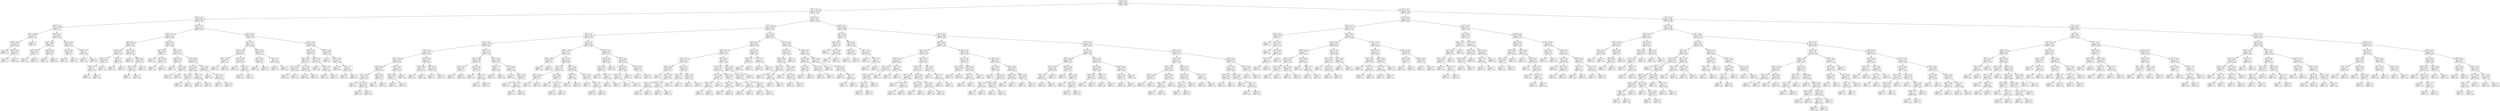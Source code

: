 digraph Tree {
node [shape=box] ;
0 [label="X[14] <= 0.5\nmse = 0.0082\nsamples = 500\nvalue = 0.436"] ;
1 [label="X[5] <= 0.5\nmse = 0.0062\nsamples = 258\nvalue = 0.3978"] ;
0 -> 1 [labeldistance=2.5, labelangle=45, headlabel="True"] ;
2 [label="X[40] <= 0.5\nmse = 0.0047\nsamples = 65\nvalue = 0.3351"] ;
1 -> 2 ;
3 [label="X[28] <= 0.5\nmse = 0.0028\nsamples = 14\nvalue = 0.27"] ;
2 -> 3 ;
4 [label="X[37] <= 0.5\nmse = 0.0029\nsamples = 5\nvalue = 0.238"] ;
3 -> 4 ;
5 [label="X[32] <= 0.5\nmse = 0.0006\nsamples = 3\nvalue = 0.1967"] ;
4 -> 5 ;
6 [label="mse = 0.0\nsamples = 1\nvalue = 0.23"] ;
5 -> 6 ;
7 [label="X[25] <= 0.5\nmse = 0.0001\nsamples = 2\nvalue = 0.18"] ;
5 -> 7 ;
8 [label="mse = 0.0\nsamples = 1\nvalue = 0.17"] ;
7 -> 8 ;
9 [label="mse = 0.0\nsamples = 1\nvalue = 0.19"] ;
7 -> 9 ;
10 [label="mse = -0.0\nsamples = 2\nvalue = 0.3"] ;
4 -> 10 ;
11 [label="X[35] <= 0.5\nmse = 0.0019\nsamples = 9\nvalue = 0.2878"] ;
3 -> 11 ;
12 [label="X[47] <= 0.5\nmse = 0.0008\nsamples = 4\nvalue = 0.25"] ;
11 -> 12 ;
13 [label="X[18] <= 0.5\nmse = 0.0002\nsamples = 2\nvalue = 0.225"] ;
12 -> 13 ;
14 [label="mse = 0.0\nsamples = 1\nvalue = 0.24"] ;
13 -> 14 ;
15 [label="mse = 0.0\nsamples = 1\nvalue = 0.21"] ;
13 -> 15 ;
16 [label="X[33] <= 0.5\nmse = 0.0002\nsamples = 2\nvalue = 0.275"] ;
12 -> 16 ;
17 [label="mse = 0.0\nsamples = 1\nvalue = 0.29"] ;
16 -> 17 ;
18 [label="mse = -0.0\nsamples = 1\nvalue = 0.26"] ;
16 -> 18 ;
19 [label="X[31] <= 0.5\nmse = 0.0006\nsamples = 5\nvalue = 0.318"] ;
11 -> 19 ;
20 [label="X[19] <= 0.5\nmse = 0.0002\nsamples = 3\nvalue = 0.3"] ;
19 -> 20 ;
21 [label="mse = 0.0\nsamples = 1\nvalue = 0.28"] ;
20 -> 21 ;
22 [label="mse = -0.0\nsamples = 2\nvalue = 0.31"] ;
20 -> 22 ;
23 [label="X[44] <= 0.5\nmse = 0.0\nsamples = 2\nvalue = 0.345"] ;
19 -> 23 ;
24 [label="mse = 0.0\nsamples = 1\nvalue = 0.34"] ;
23 -> 24 ;
25 [label="mse = 0.0\nsamples = 1\nvalue = 0.35"] ;
23 -> 25 ;
26 [label="X[37] <= 0.5\nmse = 0.0037\nsamples = 51\nvalue = 0.3529"] ;
2 -> 26 ;
27 [label="X[32] <= 0.5\nmse = 0.0034\nsamples = 27\nvalue = 0.3289"] ;
26 -> 27 ;
28 [label="X[42] <= 0.5\nmse = 0.0021\nsamples = 13\nvalue = 0.2992"] ;
27 -> 28 ;
29 [label="X[27] <= 0.5\nmse = 0.0023\nsamples = 7\nvalue = 0.2786"] ;
28 -> 29 ;
30 [label="X[18] <= 0.5\nmse = 0.0013\nsamples = 3\nvalue = 0.23"] ;
29 -> 30 ;
31 [label="X[48] <= 0.5\nmse = 0.0\nsamples = 2\nvalue = 0.255"] ;
30 -> 31 ;
32 [label="mse = 0.0\nsamples = 1\nvalue = 0.25"] ;
31 -> 32 ;
33 [label="mse = -0.0\nsamples = 1\nvalue = 0.26"] ;
31 -> 33 ;
34 [label="mse = 0.0\nsamples = 1\nvalue = 0.18"] ;
30 -> 34 ;
35 [label="X[9] <= 0.5\nmse = 0.0\nsamples = 4\nvalue = 0.315"] ;
29 -> 35 ;
36 [label="mse = 0.0\nsamples = 2\nvalue = 0.32"] ;
35 -> 36 ;
37 [label="mse = 0.0\nsamples = 2\nvalue = 0.31"] ;
35 -> 37 ;
38 [label="X[47] <= 0.5\nmse = 0.0009\nsamples = 6\nvalue = 0.3233"] ;
28 -> 38 ;
39 [label="mse = 0.0\nsamples = 2\nvalue = 0.36"] ;
38 -> 39 ;
40 [label="X[48] <= 0.5\nmse = 0.0003\nsamples = 4\nvalue = 0.305"] ;
38 -> 40 ;
41 [label="X[20] <= 0.5\nmse = 0.0001\nsamples = 2\nvalue = 0.29"] ;
40 -> 41 ;
42 [label="mse = 0.0\nsamples = 1\nvalue = 0.3"] ;
41 -> 42 ;
43 [label="mse = -0.0\nsamples = 1\nvalue = 0.28"] ;
41 -> 43 ;
44 [label="mse = -0.0\nsamples = 2\nvalue = 0.32"] ;
40 -> 44 ;
45 [label="X[36] <= 0.5\nmse = 0.0029\nsamples = 14\nvalue = 0.3564"] ;
27 -> 45 ;
46 [label="X[4] <= 0.5\nmse = 0.0014\nsamples = 3\nvalue = 0.3"] ;
45 -> 46 ;
47 [label="mse = 0.0\nsamples = 1\nvalue = 0.35"] ;
46 -> 47 ;
48 [label="X[3] <= 0.5\nmse = 0.0002\nsamples = 2\nvalue = 0.275"] ;
46 -> 48 ;
49 [label="mse = 0.0\nsamples = 1\nvalue = 0.26"] ;
48 -> 49 ;
50 [label="mse = -0.0\nsamples = 1\nvalue = 0.29"] ;
48 -> 50 ;
51 [label="X[41] <= 0.5\nmse = 0.0022\nsamples = 11\nvalue = 0.3718"] ;
45 -> 51 ;
52 [label="X[28] <= 0.5\nmse = 0.0033\nsamples = 3\nvalue = 0.33"] ;
51 -> 52 ;
53 [label="mse = 0.0\nsamples = 1\nvalue = 0.25"] ;
52 -> 53 ;
54 [label="X[4] <= 0.5\nmse = 0.0001\nsamples = 2\nvalue = 0.37"] ;
52 -> 54 ;
55 [label="mse = 0.0\nsamples = 1\nvalue = 0.38"] ;
54 -> 55 ;
56 [label="mse = 0.0\nsamples = 1\nvalue = 0.36"] ;
54 -> 56 ;
57 [label="X[21] <= 0.5\nmse = 0.0009\nsamples = 8\nvalue = 0.3875"] ;
51 -> 57 ;
58 [label="X[27] <= 0.5\nmse = 0.0001\nsamples = 4\nvalue = 0.3625"] ;
57 -> 58 ;
59 [label="X[24] <= 0.5\nmse = 0.0001\nsamples = 2\nvalue = 0.37"] ;
58 -> 59 ;
60 [label="mse = 0.0\nsamples = 1\nvalue = 0.38"] ;
59 -> 60 ;
61 [label="mse = 0.0\nsamples = 1\nvalue = 0.36"] ;
59 -> 61 ;
62 [label="X[31] <= 0.5\nmse = 0.0\nsamples = 2\nvalue = 0.355"] ;
58 -> 62 ;
63 [label="mse = 0.0\nsamples = 1\nvalue = 0.36"] ;
62 -> 63 ;
64 [label="mse = 0.0\nsamples = 1\nvalue = 0.35"] ;
62 -> 64 ;
65 [label="X[4] <= 0.5\nmse = 0.0004\nsamples = 4\nvalue = 0.4125"] ;
57 -> 65 ;
66 [label="mse = 0.0\nsamples = 1\nvalue = 0.38"] ;
65 -> 66 ;
67 [label="X[23] <= 0.5\nmse = 0.0001\nsamples = 3\nvalue = 0.4233"] ;
65 -> 67 ;
68 [label="mse = 0.0\nsamples = 1\nvalue = 0.41"] ;
67 -> 68 ;
69 [label="mse = -0.0\nsamples = 2\nvalue = 0.43"] ;
67 -> 69 ;
70 [label="X[26] <= 0.5\nmse = 0.0028\nsamples = 24\nvalue = 0.38"] ;
26 -> 70 ;
71 [label="X[1] <= 0.5\nmse = 0.0011\nsamples = 11\nvalue = 0.3509"] ;
70 -> 71 ;
72 [label="X[19] <= 0.5\nmse = 0.0006\nsamples = 6\nvalue = 0.3317"] ;
71 -> 72 ;
73 [label="X[41] <= 0.5\nmse = 0.0002\nsamples = 3\nvalue = 0.35"] ;
72 -> 73 ;
74 [label="mse = 0.0\nsamples = 1\nvalue = 0.37"] ;
73 -> 74 ;
75 [label="mse = 0.0\nsamples = 2\nvalue = 0.34"] ;
73 -> 75 ;
76 [label="X[27] <= 0.5\nmse = 0.0003\nsamples = 3\nvalue = 0.3133"] ;
72 -> 76 ;
77 [label="mse = 0.0\nsamples = 1\nvalue = 0.29"] ;
76 -> 77 ;
78 [label="X[24] <= 0.5\nmse = 0.0\nsamples = 2\nvalue = 0.325"] ;
76 -> 78 ;
79 [label="mse = 0.0\nsamples = 1\nvalue = 0.33"] ;
78 -> 79 ;
80 [label="mse = 0.0\nsamples = 1\nvalue = 0.32"] ;
78 -> 80 ;
81 [label="X[18] <= 0.5\nmse = 0.0008\nsamples = 5\nvalue = 0.374"] ;
71 -> 81 ;
82 [label="X[25] <= 0.5\nmse = 0.0001\nsamples = 2\nvalue = 0.34"] ;
81 -> 82 ;
83 [label="mse = 0.0\nsamples = 1\nvalue = 0.33"] ;
82 -> 83 ;
84 [label="mse = 0.0\nsamples = 1\nvalue = 0.35"] ;
82 -> 84 ;
85 [label="X[20] <= 0.5\nmse = 0.0\nsamples = 3\nvalue = 0.3967"] ;
81 -> 85 ;
86 [label="mse = 0.0\nsamples = 2\nvalue = 0.4"] ;
85 -> 86 ;
87 [label="mse = 0.0\nsamples = 1\nvalue = 0.39"] ;
85 -> 87 ;
88 [label="X[16] <= 0.5\nmse = 0.0029\nsamples = 13\nvalue = 0.4046"] ;
70 -> 88 ;
89 [label="X[34] <= 0.5\nmse = 0.0019\nsamples = 8\nvalue = 0.375"] ;
88 -> 89 ;
90 [label="X[44] <= 0.5\nmse = 0.001\nsamples = 5\nvalue = 0.35"] ;
89 -> 90 ;
91 [label="X[17] <= 0.5\nmse = 0.0012\nsamples = 2\nvalue = 0.325"] ;
90 -> 91 ;
92 [label="mse = 0.0\nsamples = 1\nvalue = 0.29"] ;
91 -> 92 ;
93 [label="mse = 0.0\nsamples = 1\nvalue = 0.36"] ;
91 -> 93 ;
94 [label="X[4] <= 0.5\nmse = 0.0001\nsamples = 3\nvalue = 0.3667"] ;
90 -> 94 ;
95 [label="mse = -0.0\nsamples = 2\nvalue = 0.36"] ;
94 -> 95 ;
96 [label="mse = 0.0\nsamples = 1\nvalue = 0.38"] ;
94 -> 96 ;
97 [label="X[43] <= 0.5\nmse = 0.0007\nsamples = 3\nvalue = 0.4167"] ;
89 -> 97 ;
98 [label="mse = 0.0\nsamples = 1\nvalue = 0.38"] ;
97 -> 98 ;
99 [label="X[42] <= 0.5\nmse = 0.0\nsamples = 2\nvalue = 0.435"] ;
97 -> 99 ;
100 [label="mse = 0.0\nsamples = 1\nvalue = 0.44"] ;
99 -> 100 ;
101 [label="mse = -0.0\nsamples = 1\nvalue = 0.43"] ;
99 -> 101 ;
102 [label="X[28] <= 0.5\nmse = 0.0009\nsamples = 5\nvalue = 0.452"] ;
88 -> 102 ;
103 [label="mse = 0.0\nsamples = 1\nvalue = 0.4"] ;
102 -> 103 ;
104 [label="X[25] <= 0.5\nmse = 0.0002\nsamples = 4\nvalue = 0.465"] ;
102 -> 104 ;
105 [label="mse = 0.0\nsamples = 1\nvalue = 0.49"] ;
104 -> 105 ;
106 [label="X[21] <= 0.5\nmse = 0.0\nsamples = 3\nvalue = 0.4567"] ;
104 -> 106 ;
107 [label="mse = 0.0\nsamples = 1\nvalue = 0.45"] ;
106 -> 107 ;
108 [label="mse = -0.0\nsamples = 2\nvalue = 0.46"] ;
106 -> 108 ;
109 [label="X[16] <= 0.5\nmse = 0.005\nsamples = 193\nvalue = 0.4189"] ;
1 -> 109 ;
110 [label="X[17] <= 0.5\nmse = 0.0043\nsamples = 103\nvalue = 0.3927"] ;
109 -> 110 ;
111 [label="X[26] <= 0.5\nmse = 0.003\nsamples = 59\nvalue = 0.3715"] ;
110 -> 111 ;
112 [label="X[31] <= 0.5\nmse = 0.0031\nsamples = 30\nvalue = 0.3487"] ;
111 -> 112 ;
113 [label="X[3] <= 0.5\nmse = 0.003\nsamples = 15\nvalue = 0.3207"] ;
112 -> 113 ;
114 [label="X[37] <= 0.5\nmse = 0.0015\nsamples = 10\nvalue = 0.292"] ;
113 -> 114 ;
115 [label="X[24] <= 0.5\nmse = 0.0009\nsamples = 7\nvalue = 0.2743"] ;
114 -> 115 ;
116 [label="X[7] <= 0.5\nmse = 0.0003\nsamples = 5\nvalue = 0.258"] ;
115 -> 116 ;
117 [label="mse = 0.0\nsamples = 1\nvalue = 0.23"] ;
116 -> 117 ;
118 [label="X[21] <= 0.5\nmse = 0.0001\nsamples = 4\nvalue = 0.265"] ;
116 -> 118 ;
119 [label="mse = 0.0\nsamples = 3\nvalue = 0.26"] ;
118 -> 119 ;
120 [label="mse = 0.0\nsamples = 1\nvalue = 0.28"] ;
118 -> 120 ;
121 [label="X[48] <= 0.5\nmse = 0.0002\nsamples = 2\nvalue = 0.315"] ;
115 -> 121 ;
122 [label="mse = 0.0\nsamples = 1\nvalue = 0.3"] ;
121 -> 122 ;
123 [label="mse = 0.0\nsamples = 1\nvalue = 0.33"] ;
121 -> 123 ;
124 [label="X[34] <= 0.5\nmse = 0.0004\nsamples = 3\nvalue = 0.3333"] ;
114 -> 124 ;
125 [label="X[41] <= 0.5\nmse = 0.0001\nsamples = 2\nvalue = 0.32"] ;
124 -> 125 ;
126 [label="mse = 0.0\nsamples = 1\nvalue = 0.31"] ;
125 -> 126 ;
127 [label="mse = 0.0\nsamples = 1\nvalue = 0.33"] ;
125 -> 127 ;
128 [label="mse = 0.0\nsamples = 1\nvalue = 0.36"] ;
124 -> 128 ;
129 [label="X[45] <= 0.5\nmse = 0.0011\nsamples = 5\nvalue = 0.378"] ;
113 -> 129 ;
130 [label="X[35] <= 0.5\nmse = 0.0001\nsamples = 3\nvalue = 0.3533"] ;
129 -> 130 ;
131 [label="mse = 0.0\nsamples = 1\nvalue = 0.34"] ;
130 -> 131 ;
132 [label="mse = 0.0\nsamples = 2\nvalue = 0.36"] ;
130 -> 132 ;
133 [label="X[6] <= 0.5\nmse = 0.0002\nsamples = 2\nvalue = 0.415"] ;
129 -> 133 ;
134 [label="mse = 0.0\nsamples = 1\nvalue = 0.4"] ;
133 -> 134 ;
135 [label="mse = -0.0\nsamples = 1\nvalue = 0.43"] ;
133 -> 135 ;
136 [label="X[40] <= 0.5\nmse = 0.0016\nsamples = 15\nvalue = 0.3767"] ;
112 -> 136 ;
137 [label="X[12] <= 0.5\nmse = 0.0009\nsamples = 5\nvalue = 0.336"] ;
136 -> 137 ;
138 [label="X[8] <= 0.5\nmse = 0.0001\nsamples = 2\nvalue = 0.3"] ;
137 -> 138 ;
139 [label="mse = 0.0\nsamples = 1\nvalue = 0.31"] ;
138 -> 139 ;
140 [label="mse = 0.0\nsamples = 1\nvalue = 0.29"] ;
138 -> 140 ;
141 [label="X[20] <= 0.5\nmse = 0.0001\nsamples = 3\nvalue = 0.36"] ;
137 -> 141 ;
142 [label="mse = 0.0\nsamples = 1\nvalue = 0.35"] ;
141 -> 142 ;
143 [label="X[46] <= 0.5\nmse = 0.0\nsamples = 2\nvalue = 0.365"] ;
141 -> 143 ;
144 [label="mse = 0.0\nsamples = 1\nvalue = 0.36"] ;
143 -> 144 ;
145 [label="mse = -0.0\nsamples = 1\nvalue = 0.37"] ;
143 -> 145 ;
146 [label="X[32] <= 0.5\nmse = 0.0006\nsamples = 10\nvalue = 0.397"] ;
136 -> 146 ;
147 [label="X[38] <= 0.5\nmse = 0.0\nsamples = 5\nvalue = 0.376"] ;
146 -> 147 ;
148 [label="mse = 0.0\nsamples = 2\nvalue = 0.37"] ;
147 -> 148 ;
149 [label="mse = 0.0\nsamples = 3\nvalue = 0.38"] ;
147 -> 149 ;
150 [label="X[43] <= 0.5\nmse = 0.0004\nsamples = 5\nvalue = 0.418"] ;
146 -> 150 ;
151 [label="mse = 0.0\nsamples = 1\nvalue = 0.45"] ;
150 -> 151 ;
152 [label="X[41] <= 0.5\nmse = 0.0002\nsamples = 4\nvalue = 0.41"] ;
150 -> 152 ;
153 [label="mse = 0.0\nsamples = 1\nvalue = 0.39"] ;
152 -> 153 ;
154 [label="X[45] <= 0.5\nmse = 0.0\nsamples = 3\nvalue = 0.4167"] ;
152 -> 154 ;
155 [label="mse = 0.0\nsamples = 1\nvalue = 0.41"] ;
154 -> 155 ;
156 [label="mse = -0.0\nsamples = 2\nvalue = 0.42"] ;
154 -> 156 ;
157 [label="X[4] <= 0.5\nmse = 0.0018\nsamples = 29\nvalue = 0.3952"] ;
111 -> 157 ;
158 [label="X[40] <= 0.5\nmse = 0.0017\nsamples = 15\nvalue = 0.376"] ;
157 -> 158 ;
159 [label="X[20] <= 0.5\nmse = 0.0016\nsamples = 2\nvalue = 0.32"] ;
158 -> 159 ;
160 [label="mse = 0.0\nsamples = 1\nvalue = 0.28"] ;
159 -> 160 ;
161 [label="mse = 0.0\nsamples = 1\nvalue = 0.36"] ;
159 -> 161 ;
162 [label="X[21] <= 0.5\nmse = 0.0011\nsamples = 13\nvalue = 0.3846"] ;
158 -> 162 ;
163 [label="X[3] <= 0.5\nmse = 0.0005\nsamples = 5\nvalue = 0.354"] ;
162 -> 163 ;
164 [label="X[45] <= 0.5\nmse = 0.0001\nsamples = 2\nvalue = 0.33"] ;
163 -> 164 ;
165 [label="mse = 0.0\nsamples = 1\nvalue = 0.32"] ;
164 -> 165 ;
166 [label="mse = 0.0\nsamples = 1\nvalue = 0.34"] ;
164 -> 166 ;
167 [label="X[6] <= 0.5\nmse = 0.0001\nsamples = 3\nvalue = 0.37"] ;
163 -> 167 ;
168 [label="mse = 0.0\nsamples = 1\nvalue = 0.36"] ;
167 -> 168 ;
169 [label="X[47] <= 0.5\nmse = 0.0\nsamples = 2\nvalue = 0.375"] ;
167 -> 169 ;
170 [label="mse = 0.0\nsamples = 1\nvalue = 0.38"] ;
169 -> 170 ;
171 [label="mse = 0.0\nsamples = 1\nvalue = 0.37"] ;
169 -> 171 ;
172 [label="X[15] <= 0.5\nmse = 0.0006\nsamples = 8\nvalue = 0.4038"] ;
162 -> 172 ;
173 [label="X[46] <= 0.5\nmse = 0.0\nsamples = 5\nvalue = 0.388"] ;
172 -> 173 ;
174 [label="mse = 0.0\nsamples = 1\nvalue = 0.38"] ;
173 -> 174 ;
175 [label="mse = -0.0\nsamples = 4\nvalue = 0.39"] ;
173 -> 175 ;
176 [label="X[37] <= 0.5\nmse = 0.0005\nsamples = 3\nvalue = 0.43"] ;
172 -> 176 ;
177 [label="mse = 0.0\nsamples = 1\nvalue = 0.4"] ;
176 -> 177 ;
178 [label="X[46] <= 0.5\nmse = 0.0\nsamples = 2\nvalue = 0.445"] ;
176 -> 178 ;
179 [label="mse = 0.0\nsamples = 1\nvalue = 0.45"] ;
178 -> 179 ;
180 [label="mse = 0.0\nsamples = 1\nvalue = 0.44"] ;
178 -> 180 ;
181 [label="X[31] <= 0.5\nmse = 0.0012\nsamples = 14\nvalue = 0.4157"] ;
157 -> 181 ;
182 [label="X[34] <= 0.5\nmse = 0.0002\nsamples = 8\nvalue = 0.3912"] ;
181 -> 182 ;
183 [label="X[3] <= 0.5\nmse = 0.0001\nsamples = 3\nvalue = 0.41"] ;
182 -> 183 ;
184 [label="mse = 0.0\nsamples = 1\nvalue = 0.42"] ;
183 -> 184 ;
185 [label="X[20] <= 0.5\nmse = 0.0\nsamples = 2\nvalue = 0.405"] ;
183 -> 185 ;
186 [label="mse = 0.0\nsamples = 1\nvalue = 0.41"] ;
185 -> 186 ;
187 [label="mse = -0.0\nsamples = 1\nvalue = 0.4"] ;
185 -> 187 ;
188 [label="mse = 0.0\nsamples = 5\nvalue = 0.38"] ;
182 -> 188 ;
189 [label="X[9] <= 0.5\nmse = 0.0006\nsamples = 6\nvalue = 0.4483"] ;
181 -> 189 ;
190 [label="X[44] <= 0.5\nmse = 0.0001\nsamples = 4\nvalue = 0.4325"] ;
189 -> 190 ;
191 [label="X[33] <= 0.5\nmse = 0.0\nsamples = 2\nvalue = 0.425"] ;
190 -> 191 ;
192 [label="mse = 0.0\nsamples = 1\nvalue = 0.43"] ;
191 -> 192 ;
193 [label="mse = 0.0\nsamples = 1\nvalue = 0.42"] ;
191 -> 193 ;
194 [label="mse = 0.0\nsamples = 2\nvalue = 0.44"] ;
190 -> 194 ;
195 [label="X[8] <= 0.5\nmse = 0.0001\nsamples = 2\nvalue = 0.48"] ;
189 -> 195 ;
196 [label="mse = 0.0\nsamples = 1\nvalue = 0.47"] ;
195 -> 196 ;
197 [label="mse = 0.0\nsamples = 1\nvalue = 0.49"] ;
195 -> 197 ;
198 [label="X[12] <= 0.5\nmse = 0.0046\nsamples = 44\nvalue = 0.4211"] ;
110 -> 198 ;
199 [label="X[35] <= 0.5\nmse = 0.0042\nsamples = 24\nvalue = 0.3896"] ;
198 -> 199 ;
200 [label="X[3] <= 0.5\nmse = 0.0025\nsamples = 20\nvalue = 0.3715"] ;
199 -> 200 ;
201 [label="X[37] <= 0.5\nmse = 0.0022\nsamples = 9\nvalue = 0.3422"] ;
200 -> 201 ;
202 [label="X[30] <= 0.5\nmse = 0.0008\nsamples = 5\nvalue = 0.312"] ;
201 -> 202 ;
203 [label="mse = 0.0\nsamples = 1\nvalue = 0.26"] ;
202 -> 203 ;
204 [label="X[19] <= 0.5\nmse = 0.0001\nsamples = 4\nvalue = 0.325"] ;
202 -> 204 ;
205 [label="X[43] <= 0.5\nmse = 0.0\nsamples = 2\nvalue = 0.335"] ;
204 -> 205 ;
206 [label="mse = 0.0\nsamples = 1\nvalue = 0.34"] ;
205 -> 206 ;
207 [label="mse = 0.0\nsamples = 1\nvalue = 0.33"] ;
205 -> 207 ;
208 [label="X[34] <= 0.5\nmse = 0.0\nsamples = 2\nvalue = 0.315"] ;
204 -> 208 ;
209 [label="mse = 0.0\nsamples = 1\nvalue = 0.31"] ;
208 -> 209 ;
210 [label="mse = 0.0\nsamples = 1\nvalue = 0.32"] ;
208 -> 210 ;
211 [label="X[4] <= 0.5\nmse = 0.0013\nsamples = 4\nvalue = 0.38"] ;
201 -> 211 ;
212 [label="X[25] <= 0.5\nmse = 0.0\nsamples = 2\nvalue = 0.415"] ;
211 -> 212 ;
213 [label="mse = 0.0\nsamples = 1\nvalue = 0.42"] ;
212 -> 213 ;
214 [label="mse = -0.0\nsamples = 1\nvalue = 0.41"] ;
212 -> 214 ;
215 [label="X[45] <= 0.5\nmse = 0.0002\nsamples = 2\nvalue = 0.345"] ;
211 -> 215 ;
216 [label="mse = 0.0\nsamples = 1\nvalue = 0.36"] ;
215 -> 216 ;
217 [label="mse = 0.0\nsamples = 1\nvalue = 0.33"] ;
215 -> 217 ;
218 [label="X[41] <= 0.5\nmse = 0.0014\nsamples = 11\nvalue = 0.3955"] ;
200 -> 218 ;
219 [label="X[32] <= 0.5\nmse = 0.001\nsamples = 6\nvalue = 0.3717"] ;
218 -> 219 ;
220 [label="X[47] <= 0.5\nmse = 0.0003\nsamples = 3\nvalue = 0.3433"] ;
219 -> 220 ;
221 [label="X[46] <= 0.5\nmse = 0.0\nsamples = 2\nvalue = 0.355"] ;
220 -> 221 ;
222 [label="mse = 0.0\nsamples = 1\nvalue = 0.35"] ;
221 -> 222 ;
223 [label="mse = 0.0\nsamples = 1\nvalue = 0.36"] ;
221 -> 223 ;
224 [label="mse = -0.0\nsamples = 1\nvalue = 0.32"] ;
220 -> 224 ;
225 [label="X[38] <= 0.5\nmse = 0.0001\nsamples = 3\nvalue = 0.4"] ;
219 -> 225 ;
226 [label="X[19] <= 0.5\nmse = 0.0\nsamples = 2\nvalue = 0.395"] ;
225 -> 226 ;
227 [label="mse = 0.0\nsamples = 1\nvalue = 0.4"] ;
226 -> 227 ;
228 [label="mse = 0.0\nsamples = 1\nvalue = 0.39"] ;
226 -> 228 ;
229 [label="mse = 0.0\nsamples = 1\nvalue = 0.41"] ;
225 -> 229 ;
230 [label="X[31] <= 0.5\nmse = 0.0004\nsamples = 5\nvalue = 0.424"] ;
218 -> 230 ;
231 [label="X[9] <= 0.5\nmse = 0.0001\nsamples = 4\nvalue = 0.415"] ;
230 -> 231 ;
232 [label="X[7] <= 0.5\nmse = 0.0\nsamples = 2\nvalue = 0.405"] ;
231 -> 232 ;
233 [label="mse = 0.0\nsamples = 1\nvalue = 0.41"] ;
232 -> 233 ;
234 [label="mse = -0.0\nsamples = 1\nvalue = 0.4"] ;
232 -> 234 ;
235 [label="X[4] <= 0.5\nmse = 0.0\nsamples = 2\nvalue = 0.425"] ;
231 -> 235 ;
236 [label="mse = 0.0\nsamples = 1\nvalue = 0.42"] ;
235 -> 236 ;
237 [label="mse = 0.0\nsamples = 1\nvalue = 0.43"] ;
235 -> 237 ;
238 [label="mse = 0.0\nsamples = 1\nvalue = 0.46"] ;
230 -> 238 ;
239 [label="X[24] <= 0.5\nmse = 0.0031\nsamples = 4\nvalue = 0.48"] ;
199 -> 239 ;
240 [label="X[21] <= 0.5\nmse = 0.0\nsamples = 2\nvalue = 0.535"] ;
239 -> 240 ;
241 [label="mse = 0.0\nsamples = 1\nvalue = 0.53"] ;
240 -> 241 ;
242 [label="mse = -0.0\nsamples = 1\nvalue = 0.54"] ;
240 -> 242 ;
243 [label="X[37] <= 0.5\nmse = 0.0\nsamples = 2\nvalue = 0.425"] ;
239 -> 243 ;
244 [label="mse = 0.0\nsamples = 1\nvalue = 0.42"] ;
243 -> 244 ;
245 [label="mse = 0.0\nsamples = 1\nvalue = 0.43"] ;
243 -> 245 ;
246 [label="X[37] <= 0.5\nmse = 0.0024\nsamples = 20\nvalue = 0.459"] ;
198 -> 246 ;
247 [label="X[44] <= 0.5\nmse = 0.0025\nsamples = 8\nvalue = 0.4238"] ;
246 -> 247 ;
248 [label="X[20] <= 0.5\nmse = 0.0015\nsamples = 6\nvalue = 0.445"] ;
247 -> 248 ;
249 [label="X[48] <= 0.5\nmse = 0.0002\nsamples = 3\nvalue = 0.4133"] ;
248 -> 249 ;
250 [label="mse = 0.0\nsamples = 1\nvalue = 0.43"] ;
249 -> 250 ;
251 [label="X[43] <= 0.5\nmse = 0.0\nsamples = 2\nvalue = 0.405"] ;
249 -> 251 ;
252 [label="mse = 0.0\nsamples = 1\nvalue = 0.41"] ;
251 -> 252 ;
253 [label="mse = -0.0\nsamples = 1\nvalue = 0.4"] ;
251 -> 253 ;
254 [label="X[2] <= 0.5\nmse = 0.0008\nsamples = 3\nvalue = 0.4767"] ;
248 -> 254 ;
255 [label="mse = 0.0\nsamples = 1\nvalue = 0.44"] ;
254 -> 255 ;
256 [label="X[31] <= 0.5\nmse = 0.0002\nsamples = 2\nvalue = 0.495"] ;
254 -> 256 ;
257 [label="mse = 0.0\nsamples = 1\nvalue = 0.48"] ;
256 -> 257 ;
258 [label="mse = 0.0\nsamples = 1\nvalue = 0.51"] ;
256 -> 258 ;
259 [label="mse = 0.0\nsamples = 2\nvalue = 0.36"] ;
247 -> 259 ;
260 [label="X[34] <= 0.5\nmse = 0.001\nsamples = 12\nvalue = 0.4825"] ;
246 -> 260 ;
261 [label="X[11] <= 0.5\nmse = 0.0005\nsamples = 5\nvalue = 0.462"] ;
260 -> 261 ;
262 [label="X[7] <= 0.5\nmse = 0.0002\nsamples = 2\nvalue = 0.485"] ;
261 -> 262 ;
263 [label="mse = 0.0\nsamples = 1\nvalue = 0.5"] ;
262 -> 263 ;
264 [label="mse = 0.0\nsamples = 1\nvalue = 0.47"] ;
262 -> 264 ;
265 [label="X[35] <= 0.5\nmse = 0.0001\nsamples = 3\nvalue = 0.4467"] ;
261 -> 265 ;
266 [label="mse = 0.0\nsamples = 1\nvalue = 0.46"] ;
265 -> 266 ;
267 [label="mse = -0.0\nsamples = 2\nvalue = 0.44"] ;
265 -> 267 ;
268 [label="X[39] <= 0.5\nmse = 0.0008\nsamples = 7\nvalue = 0.4971"] ;
260 -> 268 ;
269 [label="mse = 0.0\nsamples = 1\nvalue = 0.44"] ;
268 -> 269 ;
270 [label="X[48] <= 0.5\nmse = 0.0003\nsamples = 6\nvalue = 0.5067"] ;
268 -> 270 ;
271 [label="mse = 0.0\nsamples = 3\nvalue = 0.49"] ;
270 -> 271 ;
272 [label="X[9] <= 0.5\nmse = 0.0\nsamples = 3\nvalue = 0.5233"] ;
270 -> 272 ;
273 [label="mse = 0.0\nsamples = 1\nvalue = 0.53"] ;
272 -> 273 ;
274 [label="mse = 0.0\nsamples = 2\nvalue = 0.52"] ;
272 -> 274 ;
275 [label="X[39] <= 0.5\nmse = 0.0041\nsamples = 90\nvalue = 0.4489"] ;
109 -> 275 ;
276 [label="X[37] <= 0.5\nmse = 0.0055\nsamples = 10\nvalue = 0.357"] ;
275 -> 276 ;
277 [label="X[23] <= 0.5\nmse = 0.0025\nsamples = 4\nvalue = 0.28"] ;
276 -> 277 ;
278 [label="mse = 0.0\nsamples = 1\nvalue = 0.2"] ;
277 -> 278 ;
279 [label="X[7] <= 0.5\nmse = 0.0006\nsamples = 3\nvalue = 0.3067"] ;
277 -> 279 ;
280 [label="mse = 0.0\nsamples = 2\nvalue = 0.29"] ;
279 -> 280 ;
281 [label="mse = -0.0\nsamples = 1\nvalue = 0.34"] ;
279 -> 281 ;
282 [label="X[12] <= 0.5\nmse = 0.0008\nsamples = 6\nvalue = 0.4083"] ;
276 -> 282 ;
283 [label="X[24] <= 0.5\nmse = 0.0001\nsamples = 3\nvalue = 0.3833"] ;
282 -> 283 ;
284 [label="mse = 0.0\nsamples = 2\nvalue = 0.39"] ;
283 -> 284 ;
285 [label="mse = 0.0\nsamples = 1\nvalue = 0.37"] ;
283 -> 285 ;
286 [label="X[3] <= 0.5\nmse = 0.0003\nsamples = 3\nvalue = 0.4333"] ;
282 -> 286 ;
287 [label="mse = 0.0\nsamples = 1\nvalue = 0.41"] ;
286 -> 287 ;
288 [label="X[24] <= 0.5\nmse = 0.0\nsamples = 2\nvalue = 0.445"] ;
286 -> 288 ;
289 [label="mse = 0.0\nsamples = 1\nvalue = 0.44"] ;
288 -> 289 ;
290 [label="mse = 0.0\nsamples = 1\nvalue = 0.45"] ;
288 -> 290 ;
291 [label="X[37] <= 0.5\nmse = 0.0028\nsamples = 80\nvalue = 0.4604"] ;
275 -> 291 ;
292 [label="X[18] <= 0.5\nmse = 0.0019\nsamples = 38\nvalue = 0.435"] ;
291 -> 292 ;
293 [label="X[11] <= 0.5\nmse = 0.0018\nsamples = 18\nvalue = 0.4178"] ;
292 -> 293 ;
294 [label="X[45] <= 0.5\nmse = 0.0014\nsamples = 7\nvalue = 0.3943"] ;
293 -> 294 ;
295 [label="X[41] <= 0.5\nmse = 0.0013\nsamples = 4\nvalue = 0.3725"] ;
294 -> 295 ;
296 [label="X[34] <= 0.5\nmse = 0.0003\nsamples = 3\nvalue = 0.3533"] ;
295 -> 296 ;
297 [label="X[0] <= 0.5\nmse = 0.0\nsamples = 2\nvalue = 0.365"] ;
296 -> 297 ;
298 [label="mse = 0.0\nsamples = 1\nvalue = 0.36"] ;
297 -> 298 ;
299 [label="mse = -0.0\nsamples = 1\nvalue = 0.37"] ;
297 -> 299 ;
300 [label="mse = -0.0\nsamples = 1\nvalue = 0.33"] ;
296 -> 300 ;
301 [label="mse = 0.0\nsamples = 1\nvalue = 0.43"] ;
295 -> 301 ;
302 [label="X[3] <= 0.5\nmse = 0.0\nsamples = 3\nvalue = 0.4233"] ;
294 -> 302 ;
303 [label="mse = -0.0\nsamples = 2\nvalue = 0.42"] ;
302 -> 303 ;
304 [label="mse = 0.0\nsamples = 1\nvalue = 0.43"] ;
302 -> 304 ;
305 [label="X[26] <= 0.5\nmse = 0.0015\nsamples = 11\nvalue = 0.4327"] ;
293 -> 305 ;
306 [label="X[20] <= 0.5\nmse = 0.0011\nsamples = 8\nvalue = 0.4175"] ;
305 -> 306 ;
307 [label="X[15] <= 0.5\nmse = 0.0002\nsamples = 3\nvalue = 0.3833"] ;
306 -> 307 ;
308 [label="mse = 0.0\nsamples = 1\nvalue = 0.4"] ;
307 -> 308 ;
309 [label="X[35] <= 0.5\nmse = 0.0\nsamples = 2\nvalue = 0.375"] ;
307 -> 309 ;
310 [label="mse = 0.0\nsamples = 1\nvalue = 0.38"] ;
309 -> 310 ;
311 [label="mse = 0.0\nsamples = 1\nvalue = 0.37"] ;
309 -> 311 ;
312 [label="X[9] <= 0.5\nmse = 0.0005\nsamples = 5\nvalue = 0.438"] ;
306 -> 312 ;
313 [label="X[15] <= 0.5\nmse = 0.0002\nsamples = 2\nvalue = 0.415"] ;
312 -> 313 ;
314 [label="mse = 0.0\nsamples = 1\nvalue = 0.4"] ;
313 -> 314 ;
315 [label="mse = -0.0\nsamples = 1\nvalue = 0.43"] ;
313 -> 315 ;
316 [label="X[3] <= 0.5\nmse = 0.0001\nsamples = 3\nvalue = 0.4533"] ;
312 -> 316 ;
317 [label="mse = -0.0\nsamples = 2\nvalue = 0.46"] ;
316 -> 317 ;
318 [label="mse = 0.0\nsamples = 1\nvalue = 0.44"] ;
316 -> 318 ;
319 [label="X[3] <= 0.5\nmse = 0.0003\nsamples = 3\nvalue = 0.4733"] ;
305 -> 319 ;
320 [label="mse = 0.0\nsamples = 1\nvalue = 0.45"] ;
319 -> 320 ;
321 [label="X[41] <= 0.5\nmse = 0.0\nsamples = 2\nvalue = 0.485"] ;
319 -> 321 ;
322 [label="mse = 0.0\nsamples = 1\nvalue = 0.49"] ;
321 -> 322 ;
323 [label="mse = 0.0\nsamples = 1\nvalue = 0.48"] ;
321 -> 323 ;
324 [label="X[47] <= 0.5\nmse = 0.0016\nsamples = 20\nvalue = 0.4505"] ;
292 -> 324 ;
325 [label="X[27] <= 0.5\nmse = 0.0005\nsamples = 9\nvalue = 0.43"] ;
324 -> 325 ;
326 [label="X[12] <= 0.5\nmse = 0.0004\nsamples = 4\nvalue = 0.41"] ;
325 -> 326 ;
327 [label="mse = 0.0\nsamples = 2\nvalue = 0.39"] ;
326 -> 327 ;
328 [label="mse = -0.0\nsamples = 2\nvalue = 0.43"] ;
326 -> 328 ;
329 [label="X[46] <= 0.5\nmse = 0.0001\nsamples = 5\nvalue = 0.446"] ;
325 -> 329 ;
330 [label="X[36] <= 0.5\nmse = 0.0\nsamples = 4\nvalue = 0.4425"] ;
329 -> 330 ;
331 [label="mse = 0.0\nsamples = 3\nvalue = 0.44"] ;
330 -> 331 ;
332 [label="mse = 0.0\nsamples = 1\nvalue = 0.45"] ;
330 -> 332 ;
333 [label="mse = 0.0\nsamples = 1\nvalue = 0.46"] ;
329 -> 333 ;
334 [label="X[9] <= 0.5\nmse = 0.0018\nsamples = 11\nvalue = 0.4673"] ;
324 -> 334 ;
335 [label="X[41] <= 0.5\nmse = 0.0013\nsamples = 5\nvalue = 0.438"] ;
334 -> 335 ;
336 [label="mse = 0.0\nsamples = 1\nvalue = 0.5"] ;
335 -> 336 ;
337 [label="X[31] <= 0.5\nmse = 0.0004\nsamples = 4\nvalue = 0.4225"] ;
335 -> 337 ;
338 [label="X[34] <= 0.5\nmse = 0.0\nsamples = 2\nvalue = 0.405"] ;
337 -> 338 ;
339 [label="mse = 0.0\nsamples = 1\nvalue = 0.4"] ;
338 -> 339 ;
340 [label="mse = -0.0\nsamples = 1\nvalue = 0.41"] ;
338 -> 340 ;
341 [label="X[33] <= 0.5\nmse = 0.0001\nsamples = 2\nvalue = 0.44"] ;
337 -> 341 ;
342 [label="mse = 0.0\nsamples = 1\nvalue = 0.43"] ;
341 -> 342 ;
343 [label="mse = -0.0\nsamples = 1\nvalue = 0.45"] ;
341 -> 343 ;
344 [label="X[31] <= 0.5\nmse = 0.0009\nsamples = 6\nvalue = 0.4917"] ;
334 -> 344 ;
345 [label="X[36] <= 0.5\nmse = 0.0001\nsamples = 3\nvalue = 0.4633"] ;
344 -> 345 ;
346 [label="mse = 0.0\nsamples = 1\nvalue = 0.45"] ;
345 -> 346 ;
347 [label="mse = 0.0\nsamples = 2\nvalue = 0.47"] ;
345 -> 347 ;
348 [label="X[48] <= 0.5\nmse = 0.0002\nsamples = 3\nvalue = 0.52"] ;
344 -> 348 ;
349 [label="mse = 0.0\nsamples = 1\nvalue = 0.54"] ;
348 -> 349 ;
350 [label="mse = 0.0\nsamples = 2\nvalue = 0.51"] ;
348 -> 350 ;
351 [label="X[0] <= 0.5\nmse = 0.0024\nsamples = 42\nvalue = 0.4833"] ;
291 -> 351 ;
352 [label="X[2] <= 0.5\nmse = 0.0011\nsamples = 20\nvalue = 0.451"] ;
351 -> 352 ;
353 [label="X[32] <= 0.5\nmse = 0.0008\nsamples = 12\nvalue = 0.435"] ;
352 -> 353 ;
354 [label="X[47] <= 0.5\nmse = 0.0001\nsamples = 6\nvalue = 0.455"] ;
353 -> 354 ;
355 [label="X[42] <= 0.5\nmse = 0.0\nsamples = 4\nvalue = 0.4475"] ;
354 -> 355 ;
356 [label="mse = 0.0\nsamples = 3\nvalue = 0.45"] ;
355 -> 356 ;
357 [label="mse = 0.0\nsamples = 1\nvalue = 0.44"] ;
355 -> 357 ;
358 [label="mse = -0.0\nsamples = 2\nvalue = 0.47"] ;
354 -> 358 ;
359 [label="X[34] <= 0.5\nmse = 0.0008\nsamples = 6\nvalue = 0.415"] ;
353 -> 359 ;
360 [label="mse = 0.0\nsamples = 3\nvalue = 0.39"] ;
359 -> 360 ;
361 [label="X[19] <= 0.5\nmse = 0.0003\nsamples = 3\nvalue = 0.44"] ;
359 -> 361 ;
362 [label="mse = 0.0\nsamples = 1\nvalue = 0.42"] ;
361 -> 362 ;
363 [label="X[8] <= 0.5\nmse = 0.0001\nsamples = 2\nvalue = 0.45"] ;
361 -> 363 ;
364 [label="mse = 0.0\nsamples = 1\nvalue = 0.46"] ;
363 -> 364 ;
365 [label="mse = 0.0\nsamples = 1\nvalue = 0.44"] ;
363 -> 365 ;
366 [label="X[18] <= 0.5\nmse = 0.0004\nsamples = 8\nvalue = 0.475"] ;
352 -> 366 ;
367 [label="X[42] <= 0.5\nmse = 0.0001\nsamples = 5\nvalue = 0.486"] ;
366 -> 367 ;
368 [label="X[43] <= 0.5\nmse = 0.0001\nsamples = 3\nvalue = 0.4933"] ;
367 -> 368 ;
369 [label="mse = 0.0\nsamples = 1\nvalue = 0.48"] ;
368 -> 369 ;
370 [label="mse = -0.0\nsamples = 2\nvalue = 0.5"] ;
368 -> 370 ;
371 [label="X[36] <= 0.5\nmse = 0.0\nsamples = 2\nvalue = 0.475"] ;
367 -> 371 ;
372 [label="mse = 0.0\nsamples = 1\nvalue = 0.48"] ;
371 -> 372 ;
373 [label="mse = 0.0\nsamples = 1\nvalue = 0.47"] ;
371 -> 373 ;
374 [label="X[48] <= 0.5\nmse = 0.0004\nsamples = 3\nvalue = 0.4567"] ;
366 -> 374 ;
375 [label="X[41] <= 0.5\nmse = 0.0001\nsamples = 2\nvalue = 0.47"] ;
374 -> 375 ;
376 [label="mse = 0.0\nsamples = 1\nvalue = 0.48"] ;
375 -> 376 ;
377 [label="mse = 0.0\nsamples = 1\nvalue = 0.46"] ;
375 -> 377 ;
378 [label="mse = 0.0\nsamples = 1\nvalue = 0.43"] ;
374 -> 378 ;
379 [label="X[31] <= 0.5\nmse = 0.0019\nsamples = 22\nvalue = 0.5127"] ;
351 -> 379 ;
380 [label="X[3] <= 0.5\nmse = 0.0016\nsamples = 11\nvalue = 0.4855"] ;
379 -> 380 ;
381 [label="X[34] <= 0.5\nmse = 0.0005\nsamples = 6\nvalue = 0.4583"] ;
380 -> 381 ;
382 [label="X[48] <= 0.5\nmse = 0.0001\nsamples = 2\nvalue = 0.43"] ;
381 -> 382 ;
383 [label="mse = 0.0\nsamples = 1\nvalue = 0.42"] ;
382 -> 383 ;
384 [label="mse = 0.0\nsamples = 1\nvalue = 0.44"] ;
382 -> 384 ;
385 [label="X[44] <= 0.5\nmse = 0.0001\nsamples = 4\nvalue = 0.4725"] ;
381 -> 385 ;
386 [label="X[38] <= 0.5\nmse = 0.0\nsamples = 2\nvalue = 0.465"] ;
385 -> 386 ;
387 [label="mse = 0.0\nsamples = 1\nvalue = 0.47"] ;
386 -> 387 ;
388 [label="mse = 0.0\nsamples = 1\nvalue = 0.46"] ;
386 -> 388 ;
389 [label="mse = 0.0\nsamples = 2\nvalue = 0.48"] ;
385 -> 389 ;
390 [label="X[21] <= 0.5\nmse = 0.0011\nsamples = 5\nvalue = 0.518"] ;
380 -> 390 ;
391 [label="X[26] <= 0.5\nmse = 0.0003\nsamples = 3\nvalue = 0.4933"] ;
390 -> 391 ;
392 [label="X[23] <= 0.5\nmse = 0.0\nsamples = 2\nvalue = 0.505"] ;
391 -> 392 ;
393 [label="mse = 0.0\nsamples = 1\nvalue = 0.5"] ;
392 -> 393 ;
394 [label="mse = 0.0\nsamples = 1\nvalue = 0.51"] ;
392 -> 394 ;
395 [label="mse = 0.0\nsamples = 1\nvalue = 0.47"] ;
391 -> 395 ;
396 [label="X[33] <= 0.5\nmse = 0.0\nsamples = 2\nvalue = 0.555"] ;
390 -> 396 ;
397 [label="mse = 0.0\nsamples = 1\nvalue = 0.56"] ;
396 -> 397 ;
398 [label="mse = 0.0\nsamples = 1\nvalue = 0.55"] ;
396 -> 398 ;
399 [label="X[4] <= 0.5\nmse = 0.0006\nsamples = 11\nvalue = 0.54"] ;
379 -> 399 ;
400 [label="X[3] <= 0.5\nmse = 0.0004\nsamples = 7\nvalue = 0.5286"] ;
399 -> 400 ;
401 [label="X[26] <= 0.5\nmse = 0.0006\nsamples = 2\nvalue = 0.505"] ;
400 -> 401 ;
402 [label="mse = 0.0\nsamples = 1\nvalue = 0.53"] ;
401 -> 402 ;
403 [label="mse = 0.0\nsamples = 1\nvalue = 0.48"] ;
401 -> 403 ;
404 [label="X[42] <= 0.5\nmse = 0.0001\nsamples = 5\nvalue = 0.538"] ;
400 -> 404 ;
405 [label="mse = 0.0\nsamples = 2\nvalue = 0.53"] ;
404 -> 405 ;
406 [label="X[18] <= 0.5\nmse = 0.0\nsamples = 3\nvalue = 0.5433"] ;
404 -> 406 ;
407 [label="mse = 0.0\nsamples = 1\nvalue = 0.55"] ;
406 -> 407 ;
408 [label="mse = 0.0\nsamples = 2\nvalue = 0.54"] ;
406 -> 408 ;
409 [label="X[11] <= 0.5\nmse = 0.0003\nsamples = 4\nvalue = 0.56"] ;
399 -> 409 ;
410 [label="mse = 0.0\nsamples = 3\nvalue = 0.57"] ;
409 -> 410 ;
411 [label="mse = -0.0\nsamples = 1\nvalue = 0.53"] ;
409 -> 411 ;
412 [label="X[5] <= 0.5\nmse = 0.0071\nsamples = 242\nvalue = 0.4767"] ;
0 -> 412 [labeldistance=2.5, labelangle=-45, headlabel="False"] ;
413 [label="X[31] <= 0.5\nmse = 0.0056\nsamples = 62\nvalue = 0.4135"] ;
412 -> 413 ;
414 [label="X[39] <= 0.5\nmse = 0.0047\nsamples = 31\nvalue = 0.3781"] ;
413 -> 414 ;
415 [label="X[23] <= 0.5\nmse = 0.0025\nsamples = 6\nvalue = 0.3"] ;
414 -> 415 ;
416 [label="mse = 0.0\nsamples = 1\nvalue = 0.21"] ;
415 -> 416 ;
417 [label="X[1] <= 0.5\nmse = 0.0011\nsamples = 5\nvalue = 0.318"] ;
415 -> 417 ;
418 [label="mse = 0.0\nsamples = 1\nvalue = 0.38"] ;
417 -> 418 ;
419 [label="X[27] <= 0.5\nmse = 0.0002\nsamples = 4\nvalue = 0.3025"] ;
417 -> 419 ;
420 [label="X[20] <= 0.5\nmse = 0.0\nsamples = 2\nvalue = 0.315"] ;
419 -> 420 ;
421 [label="mse = 0.0\nsamples = 1\nvalue = 0.31"] ;
420 -> 421 ;
422 [label="mse = 0.0\nsamples = 1\nvalue = 0.32"] ;
420 -> 422 ;
423 [label="mse = 0.0\nsamples = 2\nvalue = 0.29"] ;
419 -> 423 ;
424 [label="X[20] <= 0.5\nmse = 0.0033\nsamples = 25\nvalue = 0.3968"] ;
414 -> 424 ;
425 [label="X[47] <= 0.5\nmse = 0.0028\nsamples = 13\nvalue = 0.3677"] ;
424 -> 425 ;
426 [label="X[25] <= 0.5\nmse = 0.0007\nsamples = 7\nvalue = 0.3414"] ;
425 -> 426 ;
427 [label="X[35] <= 0.5\nmse = 0.0003\nsamples = 4\nvalue = 0.325"] ;
426 -> 427 ;
428 [label="X[1] <= 0.5\nmse = 0.0001\nsamples = 2\nvalue = 0.31"] ;
427 -> 428 ;
429 [label="mse = 0.0\nsamples = 1\nvalue = 0.32"] ;
428 -> 429 ;
430 [label="mse = 0.0\nsamples = 1\nvalue = 0.3"] ;
428 -> 430 ;
431 [label="X[21] <= 0.5\nmse = 0.0001\nsamples = 2\nvalue = 0.34"] ;
427 -> 431 ;
432 [label="mse = 0.0\nsamples = 1\nvalue = 0.33"] ;
431 -> 432 ;
433 [label="mse = 0.0\nsamples = 1\nvalue = 0.35"] ;
431 -> 433 ;
434 [label="X[16] <= 0.5\nmse = 0.0003\nsamples = 3\nvalue = 0.3633"] ;
426 -> 434 ;
435 [label="mse = 0.0\nsamples = 1\nvalue = 0.34"] ;
434 -> 435 ;
436 [label="X[48] <= 0.5\nmse = 0.0\nsamples = 2\nvalue = 0.375"] ;
434 -> 436 ;
437 [label="mse = 0.0\nsamples = 1\nvalue = 0.38"] ;
436 -> 437 ;
438 [label="mse = 0.0\nsamples = 1\nvalue = 0.37"] ;
436 -> 438 ;
439 [label="X[37] <= 0.5\nmse = 0.0035\nsamples = 6\nvalue = 0.3983"] ;
425 -> 439 ;
440 [label="X[4] <= 0.5\nmse = 0.0005\nsamples = 4\nvalue = 0.365"] ;
439 -> 440 ;
441 [label="mse = 0.0\nsamples = 1\nvalue = 0.4"] ;
440 -> 441 ;
442 [label="X[9] <= 0.5\nmse = 0.0001\nsamples = 3\nvalue = 0.3533"] ;
440 -> 442 ;
443 [label="mse = 0.0\nsamples = 2\nvalue = 0.36"] ;
442 -> 443 ;
444 [label="mse = -0.0\nsamples = 1\nvalue = 0.34"] ;
442 -> 444 ;
445 [label="X[17] <= 0.5\nmse = 0.003\nsamples = 2\nvalue = 0.465"] ;
439 -> 445 ;
446 [label="mse = 0.0\nsamples = 1\nvalue = 0.41"] ;
445 -> 446 ;
447 [label="mse = 0.0\nsamples = 1\nvalue = 0.52"] ;
445 -> 447 ;
448 [label="X[17] <= 0.5\nmse = 0.002\nsamples = 12\nvalue = 0.4283"] ;
424 -> 448 ;
449 [label="X[32] <= 0.5\nmse = 0.0011\nsamples = 8\nvalue = 0.4062"] ;
448 -> 449 ;
450 [label="X[42] <= 0.5\nmse = 0.0003\nsamples = 4\nvalue = 0.3825"] ;
449 -> 450 ;
451 [label="mse = 0.0\nsamples = 1\nvalue = 0.41"] ;
450 -> 451 ;
452 [label="X[15] <= 0.5\nmse = 0.0\nsamples = 3\nvalue = 0.3733"] ;
450 -> 452 ;
453 [label="mse = -0.0\nsamples = 2\nvalue = 0.37"] ;
452 -> 453 ;
454 [label="mse = 0.0\nsamples = 1\nvalue = 0.38"] ;
452 -> 454 ;
455 [label="X[43] <= 0.5\nmse = 0.0009\nsamples = 4\nvalue = 0.43"] ;
449 -> 455 ;
456 [label="X[25] <= 0.5\nmse = 0.0\nsamples = 3\nvalue = 0.4467"] ;
455 -> 456 ;
457 [label="mse = -0.0\nsamples = 2\nvalue = 0.45"] ;
456 -> 457 ;
458 [label="mse = 0.0\nsamples = 1\nvalue = 0.44"] ;
456 -> 458 ;
459 [label="mse = 0.0\nsamples = 1\nvalue = 0.38"] ;
455 -> 459 ;
460 [label="X[25] <= 0.5\nmse = 0.0009\nsamples = 4\nvalue = 0.4725"] ;
448 -> 460 ;
461 [label="X[16] <= 0.5\nmse = 0.0001\nsamples = 2\nvalue = 0.5"] ;
460 -> 461 ;
462 [label="mse = 0.0\nsamples = 1\nvalue = 0.49"] ;
461 -> 462 ;
463 [label="mse = 0.0\nsamples = 1\nvalue = 0.51"] ;
461 -> 463 ;
464 [label="X[45] <= 0.5\nmse = 0.0002\nsamples = 2\nvalue = 0.445"] ;
460 -> 464 ;
465 [label="mse = 0.0\nsamples = 1\nvalue = 0.43"] ;
464 -> 465 ;
466 [label="mse = -0.0\nsamples = 1\nvalue = 0.46"] ;
464 -> 466 ;
467 [label="X[27] <= 0.5\nmse = 0.0041\nsamples = 31\nvalue = 0.449"] ;
413 -> 467 ;
468 [label="X[10] <= 0.5\nmse = 0.0026\nsamples = 12\nvalue = 0.4125"] ;
467 -> 468 ;
469 [label="X[35] <= 0.5\nmse = 0.0017\nsamples = 5\nvalue = 0.372"] ;
468 -> 469 ;
470 [label="X[3] <= 0.5\nmse = 0.0007\nsamples = 4\nvalue = 0.355"] ;
469 -> 470 ;
471 [label="X[44] <= 0.5\nmse = 0.0001\nsamples = 3\nvalue = 0.37"] ;
470 -> 471 ;
472 [label="mse = 0.0\nsamples = 1\nvalue = 0.36"] ;
471 -> 472 ;
473 [label="X[43] <= 0.5\nmse = 0.0\nsamples = 2\nvalue = 0.375"] ;
471 -> 473 ;
474 [label="mse = 0.0\nsamples = 1\nvalue = 0.37"] ;
473 -> 474 ;
475 [label="mse = 0.0\nsamples = 1\nvalue = 0.38"] ;
473 -> 475 ;
476 [label="mse = -0.0\nsamples = 1\nvalue = 0.31"] ;
470 -> 476 ;
477 [label="mse = 0.0\nsamples = 1\nvalue = 0.44"] ;
469 -> 477 ;
478 [label="X[43] <= 0.5\nmse = 0.0013\nsamples = 7\nvalue = 0.4414"] ;
468 -> 478 ;
479 [label="X[15] <= 0.5\nmse = 0.0006\nsamples = 3\nvalue = 0.4067"] ;
478 -> 479 ;
480 [label="X[40] <= 0.5\nmse = 0.0001\nsamples = 2\nvalue = 0.39"] ;
479 -> 480 ;
481 [label="mse = 0.0\nsamples = 1\nvalue = 0.38"] ;
480 -> 481 ;
482 [label="mse = -0.0\nsamples = 1\nvalue = 0.4"] ;
480 -> 482 ;
483 [label="mse = 0.0\nsamples = 1\nvalue = 0.44"] ;
479 -> 483 ;
484 [label="X[12] <= 0.5\nmse = 0.0002\nsamples = 4\nvalue = 0.4675"] ;
478 -> 484 ;
485 [label="X[33] <= 0.5\nmse = 0.0\nsamples = 2\nvalue = 0.455"] ;
484 -> 485 ;
486 [label="mse = 0.0\nsamples = 1\nvalue = 0.46"] ;
485 -> 486 ;
487 [label="mse = 0.0\nsamples = 1\nvalue = 0.45"] ;
485 -> 487 ;
488 [label="mse = 0.0\nsamples = 2\nvalue = 0.48"] ;
484 -> 488 ;
489 [label="X[26] <= 0.5\nmse = 0.0036\nsamples = 19\nvalue = 0.4721"] ;
467 -> 489 ;
490 [label="X[24] <= 0.5\nmse = 0.0016\nsamples = 10\nvalue = 0.433"] ;
489 -> 490 ;
491 [label="X[19] <= 0.5\nmse = 0.0015\nsamples = 3\nvalue = 0.3833"] ;
490 -> 491 ;
492 [label="X[15] <= 0.5\nmse = 0.0001\nsamples = 2\nvalue = 0.41"] ;
491 -> 492 ;
493 [label="mse = 0.0\nsamples = 1\nvalue = 0.42"] ;
492 -> 493 ;
494 [label="mse = 0.0\nsamples = 1\nvalue = 0.4"] ;
492 -> 494 ;
495 [label="mse = -0.0\nsamples = 1\nvalue = 0.33"] ;
491 -> 495 ;
496 [label="X[40] <= 0.5\nmse = 0.0002\nsamples = 7\nvalue = 0.4543"] ;
490 -> 496 ;
497 [label="mse = 0.0\nsamples = 1\nvalue = 0.43"] ;
496 -> 497 ;
498 [label="X[46] <= 0.5\nmse = 0.0001\nsamples = 6\nvalue = 0.4583"] ;
496 -> 498 ;
499 [label="mse = 0.0\nsamples = 2\nvalue = 0.45"] ;
498 -> 499 ;
500 [label="X[21] <= 0.5\nmse = 0.0001\nsamples = 4\nvalue = 0.4625"] ;
498 -> 500 ;
501 [label="mse = 0.0\nsamples = 2\nvalue = 0.47"] ;
500 -> 501 ;
502 [label="X[42] <= 0.5\nmse = 0.0\nsamples = 2\nvalue = 0.455"] ;
500 -> 502 ;
503 [label="mse = 0.0\nsamples = 1\nvalue = 0.46"] ;
502 -> 503 ;
504 [label="mse = 0.0\nsamples = 1\nvalue = 0.45"] ;
502 -> 504 ;
505 [label="X[47] <= 0.5\nmse = 0.0022\nsamples = 9\nvalue = 0.5156"] ;
489 -> 505 ;
506 [label="X[4] <= 0.5\nmse = 0.0001\nsamples = 2\nvalue = 0.58"] ;
505 -> 506 ;
507 [label="mse = 0.0\nsamples = 1\nvalue = 0.57"] ;
506 -> 507 ;
508 [label="mse = 0.0\nsamples = 1\nvalue = 0.59"] ;
506 -> 508 ;
509 [label="X[18] <= 0.5\nmse = 0.0012\nsamples = 7\nvalue = 0.4971"] ;
505 -> 509 ;
510 [label="X[3] <= 0.5\nmse = 0.0004\nsamples = 3\nvalue = 0.4667"] ;
509 -> 510 ;
511 [label="mse = 0.0\nsamples = 1\nvalue = 0.44"] ;
510 -> 511 ;
512 [label="X[35] <= 0.5\nmse = 0.0001\nsamples = 2\nvalue = 0.48"] ;
510 -> 512 ;
513 [label="mse = 0.0\nsamples = 1\nvalue = 0.47"] ;
512 -> 513 ;
514 [label="mse = 0.0\nsamples = 1\nvalue = 0.49"] ;
512 -> 514 ;
515 [label="X[15] <= 0.5\nmse = 0.0006\nsamples = 4\nvalue = 0.52"] ;
509 -> 515 ;
516 [label="X[12] <= 0.5\nmse = 0.0\nsamples = 2\nvalue = 0.545"] ;
515 -> 516 ;
517 [label="mse = 0.0\nsamples = 1\nvalue = 0.55"] ;
516 -> 517 ;
518 [label="mse = 0.0\nsamples = 1\nvalue = 0.54"] ;
516 -> 518 ;
519 [label="X[42] <= 0.5\nmse = 0.0\nsamples = 2\nvalue = 0.495"] ;
515 -> 519 ;
520 [label="mse = 0.0\nsamples = 1\nvalue = 0.5"] ;
519 -> 520 ;
521 [label="mse = 0.0\nsamples = 1\nvalue = 0.49"] ;
519 -> 521 ;
522 [label="X[27] <= 0.5\nmse = 0.0058\nsamples = 180\nvalue = 0.4985"] ;
412 -> 522 ;
523 [label="X[39] <= 0.5\nmse = 0.0044\nsamples = 86\nvalue = 0.4655"] ;
522 -> 523 ;
524 [label="X[4] <= 0.5\nmse = 0.0034\nsamples = 14\nvalue = 0.4071"] ;
523 -> 524 ;
525 [label="X[47] <= 0.5\nmse = 0.0013\nsamples = 6\nvalue = 0.3617"] ;
524 -> 525 ;
526 [label="X[10] <= 0.5\nmse = 0.0001\nsamples = 3\nvalue = 0.3933"] ;
525 -> 526 ;
527 [label="mse = -0.0\nsamples = 2\nvalue = 0.4"] ;
526 -> 527 ;
528 [label="mse = -0.0\nsamples = 1\nvalue = 0.38"] ;
526 -> 528 ;
529 [label="X[31] <= 0.5\nmse = 0.0006\nsamples = 3\nvalue = 0.33"] ;
525 -> 529 ;
530 [label="X[9] <= 0.5\nmse = 0.0002\nsamples = 2\nvalue = 0.315"] ;
529 -> 530 ;
531 [label="mse = 0.0\nsamples = 1\nvalue = 0.3"] ;
530 -> 531 ;
532 [label="mse = 0.0\nsamples = 1\nvalue = 0.33"] ;
530 -> 532 ;
533 [label="mse = 0.0\nsamples = 1\nvalue = 0.36"] ;
529 -> 533 ;
534 [label="X[11] <= 0.5\nmse = 0.0023\nsamples = 8\nvalue = 0.4412"] ;
524 -> 534 ;
535 [label="X[24] <= 0.5\nmse = 0.0002\nsamples = 4\nvalue = 0.4075"] ;
534 -> 535 ;
536 [label="X[7] <= 0.5\nmse = 0.0001\nsamples = 3\nvalue = 0.4"] ;
535 -> 536 ;
537 [label="mse = 0.0\nsamples = 1\nvalue = 0.41"] ;
536 -> 537 ;
538 [label="X[46] <= 0.5\nmse = 0.0\nsamples = 2\nvalue = 0.395"] ;
536 -> 538 ;
539 [label="mse = 0.0\nsamples = 1\nvalue = 0.4"] ;
538 -> 539 ;
540 [label="mse = 0.0\nsamples = 1\nvalue = 0.39"] ;
538 -> 540 ;
541 [label="mse = 0.0\nsamples = 1\nvalue = 0.43"] ;
535 -> 541 ;
542 [label="X[9] <= 0.5\nmse = 0.002\nsamples = 4\nvalue = 0.475"] ;
534 -> 542 ;
543 [label="mse = 0.0\nsamples = 2\nvalue = 0.43"] ;
542 -> 543 ;
544 [label="mse = 0.0\nsamples = 2\nvalue = 0.52"] ;
542 -> 544 ;
545 [label="X[7] <= 0.5\nmse = 0.0038\nsamples = 72\nvalue = 0.4768"] ;
523 -> 545 ;
546 [label="X[9] <= 0.5\nmse = 0.0037\nsamples = 26\nvalue = 0.4373"] ;
545 -> 546 ;
547 [label="X[2] <= 0.5\nmse = 0.002\nsamples = 15\nvalue = 0.3993"] ;
546 -> 547 ;
548 [label="X[30] <= 0.5\nmse = 0.0013\nsamples = 11\nvalue = 0.3827"] ;
547 -> 548 ;
549 [label="mse = 0.0\nsamples = 1\nvalue = 0.31"] ;
548 -> 549 ;
550 [label="X[41] <= 0.5\nmse = 0.0009\nsamples = 10\nvalue = 0.39"] ;
548 -> 550 ;
551 [label="X[46] <= 0.5\nmse = 0.0008\nsamples = 7\nvalue = 0.38"] ;
550 -> 551 ;
552 [label="X[33] <= 0.5\nmse = 0.0004\nsamples = 4\nvalue = 0.365"] ;
551 -> 552 ;
553 [label="X[23] <= 0.5\nmse = 0.0\nsamples = 3\nvalue = 0.3767"] ;
552 -> 553 ;
554 [label="mse = 0.0\nsamples = 1\nvalue = 0.37"] ;
553 -> 554 ;
555 [label="mse = 0.0\nsamples = 2\nvalue = 0.38"] ;
553 -> 555 ;
556 [label="mse = -0.0\nsamples = 1\nvalue = 0.33"] ;
552 -> 556 ;
557 [label="X[35] <= 0.5\nmse = 0.0006\nsamples = 3\nvalue = 0.4"] ;
551 -> 557 ;
558 [label="mse = 0.0\nsamples = 1\nvalue = 0.37"] ;
557 -> 558 ;
559 [label="X[31] <= 0.5\nmse = 0.0002\nsamples = 2\nvalue = 0.415"] ;
557 -> 559 ;
560 [label="mse = 0.0\nsamples = 1\nvalue = 0.4"] ;
559 -> 560 ;
561 [label="mse = -0.0\nsamples = 1\nvalue = 0.43"] ;
559 -> 561 ;
562 [label="X[10] <= 0.5\nmse = 0.0003\nsamples = 3\nvalue = 0.4133"] ;
550 -> 562 ;
563 [label="mse = 0.0\nsamples = 1\nvalue = 0.39"] ;
562 -> 563 ;
564 [label="X[26] <= 0.5\nmse = 0.0\nsamples = 2\nvalue = 0.425"] ;
562 -> 564 ;
565 [label="mse = 0.0\nsamples = 1\nvalue = 0.42"] ;
564 -> 565 ;
566 [label="mse = 0.0\nsamples = 1\nvalue = 0.43"] ;
564 -> 566 ;
567 [label="X[31] <= 0.5\nmse = 0.001\nsamples = 4\nvalue = 0.445"] ;
547 -> 567 ;
568 [label="X[10] <= 0.5\nmse = 0.0\nsamples = 2\nvalue = 0.415"] ;
567 -> 568 ;
569 [label="mse = 0.0\nsamples = 1\nvalue = 0.42"] ;
568 -> 569 ;
570 [label="mse = -0.0\nsamples = 1\nvalue = 0.41"] ;
568 -> 570 ;
571 [label="X[16] <= 0.5\nmse = 0.0002\nsamples = 2\nvalue = 0.475"] ;
567 -> 571 ;
572 [label="mse = 0.0\nsamples = 1\nvalue = 0.46"] ;
571 -> 572 ;
573 [label="mse = 0.0\nsamples = 1\nvalue = 0.49"] ;
571 -> 573 ;
574 [label="X[26] <= 0.5\nmse = 0.0013\nsamples = 11\nvalue = 0.4891"] ;
546 -> 574 ;
575 [label="X[45] <= 0.5\nmse = 0.0002\nsamples = 4\nvalue = 0.4525"] ;
574 -> 575 ;
576 [label="X[3] <= 0.5\nmse = 0.0\nsamples = 2\nvalue = 0.465"] ;
575 -> 576 ;
577 [label="mse = 0.0\nsamples = 1\nvalue = 0.47"] ;
576 -> 577 ;
578 [label="mse = 0.0\nsamples = 1\nvalue = 0.46"] ;
576 -> 578 ;
579 [label="mse = -0.0\nsamples = 2\nvalue = 0.44"] ;
575 -> 579 ;
580 [label="X[3] <= 0.5\nmse = 0.0008\nsamples = 7\nvalue = 0.51"] ;
574 -> 580 ;
581 [label="X[25] <= 0.5\nmse = 0.0002\nsamples = 5\nvalue = 0.494"] ;
580 -> 581 ;
582 [label="X[4] <= 0.5\nmse = 0.0\nsamples = 4\nvalue = 0.4875"] ;
581 -> 582 ;
583 [label="mse = 0.0\nsamples = 1\nvalue = 0.48"] ;
582 -> 583 ;
584 [label="mse = 0.0\nsamples = 3\nvalue = 0.49"] ;
582 -> 584 ;
585 [label="mse = -0.0\nsamples = 1\nvalue = 0.52"] ;
581 -> 585 ;
586 [label="X[20] <= 0.5\nmse = 0.0001\nsamples = 2\nvalue = 0.55"] ;
580 -> 586 ;
587 [label="mse = 0.0\nsamples = 1\nvalue = 0.54"] ;
586 -> 587 ;
588 [label="mse = 0.0\nsamples = 1\nvalue = 0.56"] ;
586 -> 588 ;
589 [label="X[12] <= 0.5\nmse = 0.0025\nsamples = 46\nvalue = 0.4991"] ;
545 -> 589 ;
590 [label="X[21] <= 0.5\nmse = 0.002\nsamples = 23\nvalue = 0.4739"] ;
589 -> 590 ;
591 [label="X[35] <= 0.5\nmse = 0.0017\nsamples = 16\nvalue = 0.4575"] ;
590 -> 591 ;
592 [label="X[10] <= 0.5\nmse = 0.0007\nsamples = 6\nvalue = 0.425"] ;
591 -> 592 ;
593 [label="X[30] <= 0.5\nmse = 0.0\nsamples = 3\nvalue = 0.4033"] ;
592 -> 593 ;
594 [label="mse = 0.0\nsamples = 1\nvalue = 0.41"] ;
593 -> 594 ;
595 [label="mse = 0.0\nsamples = 2\nvalue = 0.4"] ;
593 -> 595 ;
596 [label="X[48] <= 0.5\nmse = 0.0004\nsamples = 3\nvalue = 0.4467"] ;
592 -> 596 ;
597 [label="mse = 0.0\nsamples = 1\nvalue = 0.42"] ;
596 -> 597 ;
598 [label="mse = -0.0\nsamples = 2\nvalue = 0.46"] ;
596 -> 598 ;
599 [label="X[16] <= 0.5\nmse = 0.0013\nsamples = 10\nvalue = 0.477"] ;
591 -> 599 ;
600 [label="X[42] <= 0.5\nmse = 0.001\nsamples = 3\nvalue = 0.4367"] ;
599 -> 600 ;
601 [label="X[3] <= 0.5\nmse = 0.0\nsamples = 2\nvalue = 0.415"] ;
600 -> 601 ;
602 [label="mse = 0.0\nsamples = 1\nvalue = 0.41"] ;
601 -> 602 ;
603 [label="mse = -0.0\nsamples = 1\nvalue = 0.42"] ;
601 -> 603 ;
604 [label="mse = 0.0\nsamples = 1\nvalue = 0.48"] ;
600 -> 604 ;
605 [label="X[24] <= 0.5\nmse = 0.0005\nsamples = 7\nvalue = 0.4943"] ;
599 -> 605 ;
606 [label="mse = 0.0\nsamples = 2\nvalue = 0.52"] ;
605 -> 606 ;
607 [label="X[32] <= 0.5\nmse = 0.0003\nsamples = 5\nvalue = 0.484"] ;
605 -> 607 ;
608 [label="X[25] <= 0.5\nmse = 0.0001\nsamples = 2\nvalue = 0.47"] ;
607 -> 608 ;
609 [label="mse = 0.0\nsamples = 1\nvalue = 0.46"] ;
608 -> 609 ;
610 [label="mse = 0.0\nsamples = 1\nvalue = 0.48"] ;
608 -> 610 ;
611 [label="X[37] <= 0.5\nmse = 0.0002\nsamples = 3\nvalue = 0.4933"] ;
607 -> 611 ;
612 [label="X[45] <= 0.5\nmse = 0.0\nsamples = 2\nvalue = 0.485"] ;
611 -> 612 ;
613 [label="mse = 0.0\nsamples = 1\nvalue = 0.49"] ;
612 -> 613 ;
614 [label="mse = 0.0\nsamples = 1\nvalue = 0.48"] ;
612 -> 614 ;
615 [label="mse = -0.0\nsamples = 1\nvalue = 0.51"] ;
611 -> 615 ;
616 [label="X[48] <= 0.5\nmse = 0.0008\nsamples = 7\nvalue = 0.5114"] ;
590 -> 616 ;
617 [label="X[6] <= 0.5\nmse = 0.0003\nsamples = 6\nvalue = 0.5017"] ;
616 -> 617 ;
618 [label="X[35] <= 0.5\nmse = 0.0001\nsamples = 2\nvalue = 0.48"] ;
617 -> 618 ;
619 [label="mse = 0.0\nsamples = 1\nvalue = 0.47"] ;
618 -> 619 ;
620 [label="mse = 0.0\nsamples = 1\nvalue = 0.49"] ;
618 -> 620 ;
621 [label="X[10] <= 0.5\nmse = 0.0001\nsamples = 4\nvalue = 0.5125"] ;
617 -> 621 ;
622 [label="X[4] <= 0.5\nmse = 0.0\nsamples = 2\nvalue = 0.505"] ;
621 -> 622 ;
623 [label="mse = 0.0\nsamples = 1\nvalue = 0.51"] ;
622 -> 623 ;
624 [label="mse = 0.0\nsamples = 1\nvalue = 0.5"] ;
622 -> 624 ;
625 [label="mse = 0.0\nsamples = 2\nvalue = 0.52"] ;
621 -> 625 ;
626 [label="mse = 0.0\nsamples = 1\nvalue = 0.57"] ;
616 -> 626 ;
627 [label="X[46] <= 0.5\nmse = 0.0017\nsamples = 23\nvalue = 0.5243"] ;
589 -> 627 ;
628 [label="X[10] <= 0.5\nmse = 0.0004\nsamples = 7\nvalue = 0.4914"] ;
627 -> 628 ;
629 [label="X[25] <= 0.5\nmse = 0.0\nsamples = 4\nvalue = 0.475"] ;
628 -> 629 ;
630 [label="mse = 0.0\nsamples = 2\nvalue = 0.47"] ;
629 -> 630 ;
631 [label="mse = -0.0\nsamples = 2\nvalue = 0.48"] ;
629 -> 631 ;
632 [label="X[9] <= 0.5\nmse = 0.0002\nsamples = 3\nvalue = 0.5133"] ;
628 -> 632 ;
633 [label="X[2] <= 0.5\nmse = 0.0\nsamples = 2\nvalue = 0.505"] ;
632 -> 633 ;
634 [label="mse = 0.0\nsamples = 1\nvalue = 0.5"] ;
633 -> 634 ;
635 [label="mse = 0.0\nsamples = 1\nvalue = 0.51"] ;
633 -> 635 ;
636 [label="mse = 0.0\nsamples = 1\nvalue = 0.53"] ;
632 -> 636 ;
637 [label="X[43] <= 0.5\nmse = 0.0016\nsamples = 16\nvalue = 0.5387"] ;
627 -> 637 ;
638 [label="X[31] <= 0.5\nmse = 0.0019\nsamples = 7\nvalue = 0.5143"] ;
637 -> 638 ;
639 [label="X[10] <= 0.5\nmse = 0.0008\nsamples = 3\nvalue = 0.4733"] ;
638 -> 639 ;
640 [label="X[45] <= 0.5\nmse = 0.0002\nsamples = 2\nvalue = 0.455"] ;
639 -> 640 ;
641 [label="mse = 0.0\nsamples = 1\nvalue = 0.47"] ;
640 -> 641 ;
642 [label="mse = 0.0\nsamples = 1\nvalue = 0.44"] ;
640 -> 642 ;
643 [label="mse = 0.0\nsamples = 1\nvalue = 0.51"] ;
639 -> 643 ;
644 [label="X[4] <= 0.5\nmse = 0.0005\nsamples = 4\nvalue = 0.545"] ;
638 -> 644 ;
645 [label="mse = 0.0\nsamples = 1\nvalue = 0.51"] ;
644 -> 645 ;
646 [label="X[18] <= 0.5\nmse = 0.0002\nsamples = 3\nvalue = 0.5567"] ;
644 -> 646 ;
647 [label="X[48] <= 0.5\nmse = 0.0\nsamples = 2\nvalue = 0.565"] ;
646 -> 647 ;
648 [label="mse = 0.0\nsamples = 1\nvalue = 0.56"] ;
647 -> 648 ;
649 [label="mse = 0.0\nsamples = 1\nvalue = 0.57"] ;
647 -> 649 ;
650 [label="mse = 0.0\nsamples = 1\nvalue = 0.54"] ;
646 -> 650 ;
651 [label="X[16] <= 0.5\nmse = 0.0006\nsamples = 9\nvalue = 0.5578"] ;
637 -> 651 ;
652 [label="X[15] <= 0.5\nmse = 0.0001\nsamples = 3\nvalue = 0.5333"] ;
651 -> 652 ;
653 [label="mse = 0.0\nsamples = 2\nvalue = 0.54"] ;
652 -> 653 ;
654 [label="mse = 0.0\nsamples = 1\nvalue = 0.52"] ;
652 -> 654 ;
655 [label="X[26] <= 0.5\nmse = 0.0004\nsamples = 6\nvalue = 0.57"] ;
651 -> 655 ;
656 [label="X[36] <= 0.5\nmse = 0.0002\nsamples = 2\nvalue = 0.545"] ;
655 -> 656 ;
657 [label="mse = 0.0\nsamples = 1\nvalue = 0.56"] ;
656 -> 657 ;
658 [label="mse = -0.0\nsamples = 1\nvalue = 0.53"] ;
656 -> 658 ;
659 [label="X[4] <= 0.5\nmse = 0.0\nsamples = 4\nvalue = 0.5825"] ;
655 -> 659 ;
660 [label="mse = 0.0\nsamples = 1\nvalue = 0.59"] ;
659 -> 660 ;
661 [label="mse = -0.0\nsamples = 3\nvalue = 0.58"] ;
659 -> 661 ;
662 [label="X[31] <= 0.5\nmse = 0.0051\nsamples = 94\nvalue = 0.5287"] ;
522 -> 662 ;
663 [label="X[4] <= 0.5\nmse = 0.0052\nsamples = 47\nvalue = 0.4979"] ;
662 -> 663 ;
664 [label="X[37] <= 0.5\nmse = 0.0038\nsamples = 29\nvalue = 0.4652"] ;
663 -> 664 ;
665 [label="X[39] <= 0.5\nmse = 0.003\nsamples = 18\nvalue = 0.435"] ;
664 -> 665 ;
666 [label="X[33] <= 0.5\nmse = 0.0007\nsamples = 3\nvalue = 0.3533"] ;
665 -> 666 ;
667 [label="X[3] <= 0.5\nmse = 0.0\nsamples = 2\nvalue = 0.335"] ;
666 -> 667 ;
668 [label="mse = 0.0\nsamples = 1\nvalue = 0.34"] ;
667 -> 668 ;
669 [label="mse = 0.0\nsamples = 1\nvalue = 0.33"] ;
667 -> 669 ;
670 [label="mse = 0.0\nsamples = 1\nvalue = 0.39"] ;
666 -> 670 ;
671 [label="X[25] <= 0.5\nmse = 0.0019\nsamples = 15\nvalue = 0.4513"] ;
665 -> 671 ;
672 [label="X[47] <= 0.5\nmse = 0.0011\nsamples = 5\nvalue = 0.42"] ;
671 -> 672 ;
673 [label="X[21] <= 0.5\nmse = 0.0002\nsamples = 4\nvalue = 0.405"] ;
672 -> 673 ;
674 [label="mse = 0.0\nsamples = 1\nvalue = 0.43"] ;
673 -> 674 ;
675 [label="X[48] <= 0.5\nmse = 0.0\nsamples = 3\nvalue = 0.3967"] ;
673 -> 675 ;
676 [label="mse = 0.0\nsamples = 1\nvalue = 0.39"] ;
675 -> 676 ;
677 [label="mse = 0.0\nsamples = 2\nvalue = 0.4"] ;
675 -> 677 ;
678 [label="mse = 0.0\nsamples = 1\nvalue = 0.48"] ;
672 -> 678 ;
679 [label="X[26] <= 0.5\nmse = 0.0016\nsamples = 10\nvalue = 0.467"] ;
671 -> 679 ;
680 [label="X[48] <= 0.5\nmse = 0.0008\nsamples = 8\nvalue = 0.4538"] ;
679 -> 680 ;
681 [label="X[34] <= 0.5\nmse = 0.0002\nsamples = 4\nvalue = 0.43"] ;
680 -> 681 ;
682 [label="mse = 0.0\nsamples = 1\nvalue = 0.45"] ;
681 -> 682 ;
683 [label="X[33] <= 0.5\nmse = 0.0\nsamples = 3\nvalue = 0.4233"] ;
681 -> 683 ;
684 [label="mse = 0.0\nsamples = 1\nvalue = 0.43"] ;
683 -> 684 ;
685 [label="mse = -0.0\nsamples = 2\nvalue = 0.42"] ;
683 -> 685 ;
686 [label="X[32] <= 0.5\nmse = 0.0004\nsamples = 4\nvalue = 0.4775"] ;
680 -> 686 ;
687 [label="X[11] <= 0.5\nmse = 0.0001\nsamples = 3\nvalue = 0.4667"] ;
686 -> 687 ;
688 [label="mse = 0.0\nsamples = 2\nvalue = 0.46"] ;
687 -> 688 ;
689 [label="mse = -0.0\nsamples = 1\nvalue = 0.48"] ;
687 -> 689 ;
690 [label="mse = 0.0\nsamples = 1\nvalue = 0.51"] ;
686 -> 690 ;
691 [label="X[11] <= 0.5\nmse = 0.0009\nsamples = 2\nvalue = 0.52"] ;
679 -> 691 ;
692 [label="mse = 0.0\nsamples = 1\nvalue = 0.55"] ;
691 -> 692 ;
693 [label="mse = -0.0\nsamples = 1\nvalue = 0.49"] ;
691 -> 693 ;
694 [label="X[24] <= 0.5\nmse = 0.0013\nsamples = 11\nvalue = 0.5145"] ;
664 -> 694 ;
695 [label="X[30] <= 0.5\nmse = 0.0005\nsamples = 3\nvalue = 0.47"] ;
694 -> 695 ;
696 [label="mse = 0.0\nsamples = 1\nvalue = 0.44"] ;
695 -> 696 ;
697 [label="X[20] <= 0.5\nmse = 0.0\nsamples = 2\nvalue = 0.485"] ;
695 -> 697 ;
698 [label="mse = 0.0\nsamples = 1\nvalue = 0.49"] ;
697 -> 698 ;
699 [label="mse = 0.0\nsamples = 1\nvalue = 0.48"] ;
697 -> 699 ;
700 [label="X[41] <= 0.5\nmse = 0.0005\nsamples = 8\nvalue = 0.5313"] ;
694 -> 700 ;
701 [label="X[2] <= 0.5\nmse = 0.0005\nsamples = 3\nvalue = 0.55"] ;
700 -> 701 ;
702 [label="mse = 0.0\nsamples = 1\nvalue = 0.58"] ;
701 -> 702 ;
703 [label="X[18] <= 0.5\nmse = 0.0\nsamples = 2\nvalue = 0.535"] ;
701 -> 703 ;
704 [label="mse = 0.0\nsamples = 1\nvalue = 0.53"] ;
703 -> 704 ;
705 [label="mse = -0.0\nsamples = 1\nvalue = 0.54"] ;
703 -> 705 ;
706 [label="X[12] <= 0.5\nmse = 0.0002\nsamples = 5\nvalue = 0.52"] ;
700 -> 706 ;
707 [label="X[33] <= 0.5\nmse = 0.0\nsamples = 4\nvalue = 0.5275"] ;
706 -> 707 ;
708 [label="mse = -0.0\nsamples = 3\nvalue = 0.53"] ;
707 -> 708 ;
709 [label="mse = 0.0\nsamples = 1\nvalue = 0.52"] ;
707 -> 709 ;
710 [label="mse = -0.0\nsamples = 1\nvalue = 0.49"] ;
706 -> 710 ;
711 [label="X[7] <= 0.5\nmse = 0.003\nsamples = 18\nvalue = 0.5506"] ;
663 -> 711 ;
712 [label="X[46] <= 0.5\nmse = 0.0013\nsamples = 7\nvalue = 0.51"] ;
711 -> 712 ;
713 [label="X[33] <= 0.5\nmse = 0.0001\nsamples = 2\nvalue = 0.46"] ;
712 -> 713 ;
714 [label="mse = 0.0\nsamples = 1\nvalue = 0.45"] ;
713 -> 714 ;
715 [label="mse = 0.0\nsamples = 1\nvalue = 0.47"] ;
713 -> 715 ;
716 [label="X[43] <= 0.5\nmse = 0.0004\nsamples = 5\nvalue = 0.53"] ;
712 -> 716 ;
717 [label="X[12] <= 0.5\nmse = 0.0\nsamples = 2\nvalue = 0.505"] ;
716 -> 717 ;
718 [label="mse = 0.0\nsamples = 1\nvalue = 0.5"] ;
717 -> 718 ;
719 [label="mse = 0.0\nsamples = 1\nvalue = 0.51"] ;
717 -> 719 ;
720 [label="X[12] <= 0.5\nmse = 0.0\nsamples = 3\nvalue = 0.5467"] ;
716 -> 720 ;
721 [label="mse = 0.0\nsamples = 1\nvalue = 0.54"] ;
720 -> 721 ;
722 [label="mse = -0.0\nsamples = 2\nvalue = 0.55"] ;
720 -> 722 ;
723 [label="X[33] <= 0.5\nmse = 0.0023\nsamples = 11\nvalue = 0.5764"] ;
711 -> 723 ;
724 [label="X[24] <= 0.5\nmse = 0.0013\nsamples = 5\nvalue = 0.544"] ;
723 -> 724 ;
725 [label="X[10] <= 0.5\nmse = 0.0002\nsamples = 3\nvalue = 0.52"] ;
724 -> 725 ;
726 [label="mse = 0.0\nsamples = 2\nvalue = 0.51"] ;
725 -> 726 ;
727 [label="mse = 0.0\nsamples = 1\nvalue = 0.54"] ;
725 -> 727 ;
728 [label="X[32] <= 0.5\nmse = 0.0009\nsamples = 2\nvalue = 0.58"] ;
724 -> 728 ;
729 [label="mse = 0.0\nsamples = 1\nvalue = 0.55"] ;
728 -> 729 ;
730 [label="mse = -0.0\nsamples = 1\nvalue = 0.61"] ;
728 -> 730 ;
731 [label="X[25] <= 0.5\nmse = 0.0015\nsamples = 6\nvalue = 0.6033"] ;
723 -> 731 ;
732 [label="X[47] <= 0.5\nmse = 0.0001\nsamples = 2\nvalue = 0.55"] ;
731 -> 732 ;
733 [label="mse = 0.0\nsamples = 1\nvalue = 0.54"] ;
732 -> 733 ;
734 [label="mse = 0.0\nsamples = 1\nvalue = 0.56"] ;
732 -> 734 ;
735 [label="X[38] <= 0.5\nmse = 0.0\nsamples = 4\nvalue = 0.63"] ;
731 -> 735 ;
736 [label="X[47] <= 0.5\nmse = 0.0\nsamples = 3\nvalue = 0.6333"] ;
735 -> 736 ;
737 [label="mse = 0.0\nsamples = 2\nvalue = 0.63"] ;
736 -> 737 ;
738 [label="mse = -0.0\nsamples = 1\nvalue = 0.64"] ;
736 -> 738 ;
739 [label="mse = -0.0\nsamples = 1\nvalue = 0.62"] ;
735 -> 739 ;
740 [label="X[15] <= 0.5\nmse = 0.003\nsamples = 47\nvalue = 0.5596"] ;
662 -> 740 ;
741 [label="X[18] <= 0.5\nmse = 0.0026\nsamples = 25\nvalue = 0.5368"] ;
740 -> 741 ;
742 [label="X[35] <= 0.5\nmse = 0.0006\nsamples = 11\nvalue = 0.5091"] ;
741 -> 742 ;
743 [label="X[38] <= 0.5\nmse = 0.0003\nsamples = 7\nvalue = 0.4943"] ;
742 -> 743 ;
744 [label="X[26] <= 0.5\nmse = 0.0001\nsamples = 3\nvalue = 0.51"] ;
743 -> 744 ;
745 [label="mse = 0.0\nsamples = 1\nvalue = 0.52"] ;
744 -> 745 ;
746 [label="X[6] <= 0.5\nmse = 0.0\nsamples = 2\nvalue = 0.505"] ;
744 -> 746 ;
747 [label="mse = 0.0\nsamples = 1\nvalue = 0.51"] ;
746 -> 747 ;
748 [label="mse = 0.0\nsamples = 1\nvalue = 0.5"] ;
746 -> 748 ;
749 [label="X[46] <= 0.5\nmse = 0.0001\nsamples = 4\nvalue = 0.4825"] ;
743 -> 749 ;
750 [label="X[32] <= 0.5\nmse = 0.0\nsamples = 3\nvalue = 0.4767"] ;
749 -> 750 ;
751 [label="mse = 0.0\nsamples = 1\nvalue = 0.47"] ;
750 -> 751 ;
752 [label="mse = 0.0\nsamples = 2\nvalue = 0.48"] ;
750 -> 752 ;
753 [label="mse = 0.0\nsamples = 1\nvalue = 0.5"] ;
749 -> 753 ;
754 [label="X[11] <= 0.5\nmse = 0.0\nsamples = 4\nvalue = 0.535"] ;
742 -> 754 ;
755 [label="mse = 0.0\nsamples = 2\nvalue = 0.54"] ;
754 -> 755 ;
756 [label="mse = -0.0\nsamples = 2\nvalue = 0.53"] ;
754 -> 756 ;
757 [label="X[9] <= 0.5\nmse = 0.0031\nsamples = 14\nvalue = 0.5586"] ;
741 -> 757 ;
758 [label="X[4] <= 0.5\nmse = 0.0012\nsamples = 7\nvalue = 0.5229"] ;
757 -> 758 ;
759 [label="X[33] <= 0.5\nmse = 0.0003\nsamples = 4\nvalue = 0.5475"] ;
758 -> 759 ;
760 [label="X[6] <= 0.5\nmse = 0.0\nsamples = 2\nvalue = 0.565"] ;
759 -> 760 ;
761 [label="mse = 0.0\nsamples = 1\nvalue = 0.57"] ;
760 -> 761 ;
762 [label="mse = 0.0\nsamples = 1\nvalue = 0.56"] ;
760 -> 762 ;
763 [label="mse = 0.0\nsamples = 2\nvalue = 0.53"] ;
759 -> 763 ;
764 [label="X[40] <= 0.5\nmse = 0.0005\nsamples = 3\nvalue = 0.49"] ;
758 -> 764 ;
765 [label="mse = 0.0\nsamples = 1\nvalue = 0.46"] ;
764 -> 765 ;
766 [label="X[41] <= 0.5\nmse = 0.0\nsamples = 2\nvalue = 0.505"] ;
764 -> 766 ;
767 [label="mse = 0.0\nsamples = 1\nvalue = 0.5"] ;
766 -> 767 ;
768 [label="mse = 0.0\nsamples = 1\nvalue = 0.51"] ;
766 -> 768 ;
769 [label="X[33] <= 0.5\nmse = 0.0025\nsamples = 7\nvalue = 0.5943"] ;
757 -> 769 ;
770 [label="X[35] <= 0.5\nmse = 0.0016\nsamples = 2\nvalue = 0.65"] ;
769 -> 770 ;
771 [label="mse = 0.0\nsamples = 1\nvalue = 0.69"] ;
770 -> 771 ;
772 [label="mse = 0.0\nsamples = 1\nvalue = 0.61"] ;
770 -> 772 ;
773 [label="X[47] <= 0.5\nmse = 0.0012\nsamples = 5\nvalue = 0.572"] ;
769 -> 773 ;
774 [label="X[6] <= 0.5\nmse = 0.0001\nsamples = 3\nvalue = 0.5467"] ;
773 -> 774 ;
775 [label="mse = 0.0\nsamples = 1\nvalue = 0.56"] ;
774 -> 775 ;
776 [label="mse = -0.0\nsamples = 2\nvalue = 0.54"] ;
774 -> 776 ;
777 [label="X[42] <= 0.5\nmse = 0.0004\nsamples = 2\nvalue = 0.61"] ;
773 -> 777 ;
778 [label="mse = 0.0\nsamples = 1\nvalue = 0.63"] ;
777 -> 778 ;
779 [label="mse = 0.0\nsamples = 1\nvalue = 0.59"] ;
777 -> 779 ;
780 [label="X[20] <= 0.5\nmse = 0.0021\nsamples = 22\nvalue = 0.5855"] ;
740 -> 780 ;
781 [label="X[12] <= 0.5\nmse = 0.0017\nsamples = 9\nvalue = 0.5533"] ;
780 -> 781 ;
782 [label="X[36] <= 0.5\nmse = 0.0005\nsamples = 5\nvalue = 0.524"] ;
781 -> 782 ;
783 [label="X[24] <= 0.5\nmse = 0.0\nsamples = 2\nvalue = 0.545"] ;
782 -> 783 ;
784 [label="mse = 0.0\nsamples = 1\nvalue = 0.54"] ;
783 -> 784 ;
785 [label="mse = 0.0\nsamples = 1\nvalue = 0.55"] ;
783 -> 785 ;
786 [label="X[34] <= 0.5\nmse = 0.0003\nsamples = 3\nvalue = 0.51"] ;
782 -> 786 ;
787 [label="mse = 0.0\nsamples = 1\nvalue = 0.49"] ;
786 -> 787 ;
788 [label="X[47] <= 0.5\nmse = 0.0001\nsamples = 2\nvalue = 0.52"] ;
786 -> 788 ;
789 [label="mse = 0.0\nsamples = 1\nvalue = 0.51"] ;
788 -> 789 ;
790 [label="mse = 0.0\nsamples = 1\nvalue = 0.53"] ;
788 -> 790 ;
791 [label="X[10] <= 0.5\nmse = 0.0009\nsamples = 4\nvalue = 0.59"] ;
781 -> 791 ;
792 [label="X[47] <= 0.5\nmse = 0.0002\nsamples = 2\nvalue = 0.565"] ;
791 -> 792 ;
793 [label="mse = 0.0\nsamples = 1\nvalue = 0.58"] ;
792 -> 793 ;
794 [label="mse = 0.0\nsamples = 1\nvalue = 0.55"] ;
792 -> 794 ;
795 [label="X[45] <= 0.5\nmse = 0.0002\nsamples = 2\nvalue = 0.615"] ;
791 -> 795 ;
796 [label="mse = 0.0\nsamples = 1\nvalue = 0.6"] ;
795 -> 796 ;
797 [label="mse = 0.0\nsamples = 1\nvalue = 0.63"] ;
795 -> 797 ;
798 [label="X[41] <= 0.5\nmse = 0.0012\nsamples = 13\nvalue = 0.6077"] ;
780 -> 798 ;
799 [label="X[9] <= 0.5\nmse = 0.0006\nsamples = 6\nvalue = 0.585"] ;
798 -> 799 ;
800 [label="X[43] <= 0.5\nmse = 0.0002\nsamples = 4\nvalue = 0.5725"] ;
799 -> 800 ;
801 [label="mse = 0.0\nsamples = 1\nvalue = 0.55"] ;
800 -> 801 ;
802 [label="X[19] <= 0.5\nmse = 0.0001\nsamples = 3\nvalue = 0.58"] ;
800 -> 802 ;
803 [label="mse = 0.0\nsamples = 1\nvalue = 0.59"] ;
802 -> 803 ;
804 [label="X[47] <= 0.5\nmse = 0.0\nsamples = 2\nvalue = 0.575"] ;
802 -> 804 ;
805 [label="mse = 0.0\nsamples = 1\nvalue = 0.57"] ;
804 -> 805 ;
806 [label="mse = 0.0\nsamples = 1\nvalue = 0.58"] ;
804 -> 806 ;
807 [label="X[33] <= 0.5\nmse = 0.0004\nsamples = 2\nvalue = 0.61"] ;
799 -> 807 ;
808 [label="mse = 0.0\nsamples = 1\nvalue = 0.63"] ;
807 -> 808 ;
809 [label="mse = 0.0\nsamples = 1\nvalue = 0.59"] ;
807 -> 809 ;
810 [label="X[33] <= 0.5\nmse = 0.0009\nsamples = 7\nvalue = 0.6271"] ;
798 -> 810 ;
811 [label="X[19] <= 0.5\nmse = 0.0009\nsamples = 2\nvalue = 0.66"] ;
810 -> 811 ;
812 [label="mse = 0.0\nsamples = 1\nvalue = 0.69"] ;
811 -> 812 ;
813 [label="mse = 0.0\nsamples = 1\nvalue = 0.63"] ;
811 -> 813 ;
814 [label="X[47] <= 0.5\nmse = 0.0003\nsamples = 5\nvalue = 0.614"] ;
810 -> 814 ;
815 [label="X[11] <= 0.5\nmse = 0.0002\nsamples = 3\nvalue = 0.6033"] ;
814 -> 815 ;
816 [label="X[35] <= 0.5\nmse = 0.0\nsamples = 2\nvalue = 0.595"] ;
815 -> 816 ;
817 [label="mse = 0.0\nsamples = 1\nvalue = 0.6"] ;
816 -> 817 ;
818 [label="mse = 0.0\nsamples = 1\nvalue = 0.59"] ;
816 -> 818 ;
819 [label="mse = -0.0\nsamples = 1\nvalue = 0.62"] ;
815 -> 819 ;
820 [label="X[7] <= 0.5\nmse = 0.0001\nsamples = 2\nvalue = 0.63"] ;
814 -> 820 ;
821 [label="mse = 0.0\nsamples = 1\nvalue = 0.62"] ;
820 -> 821 ;
822 [label="mse = 0.0\nsamples = 1\nvalue = 0.64"] ;
820 -> 822 ;
}